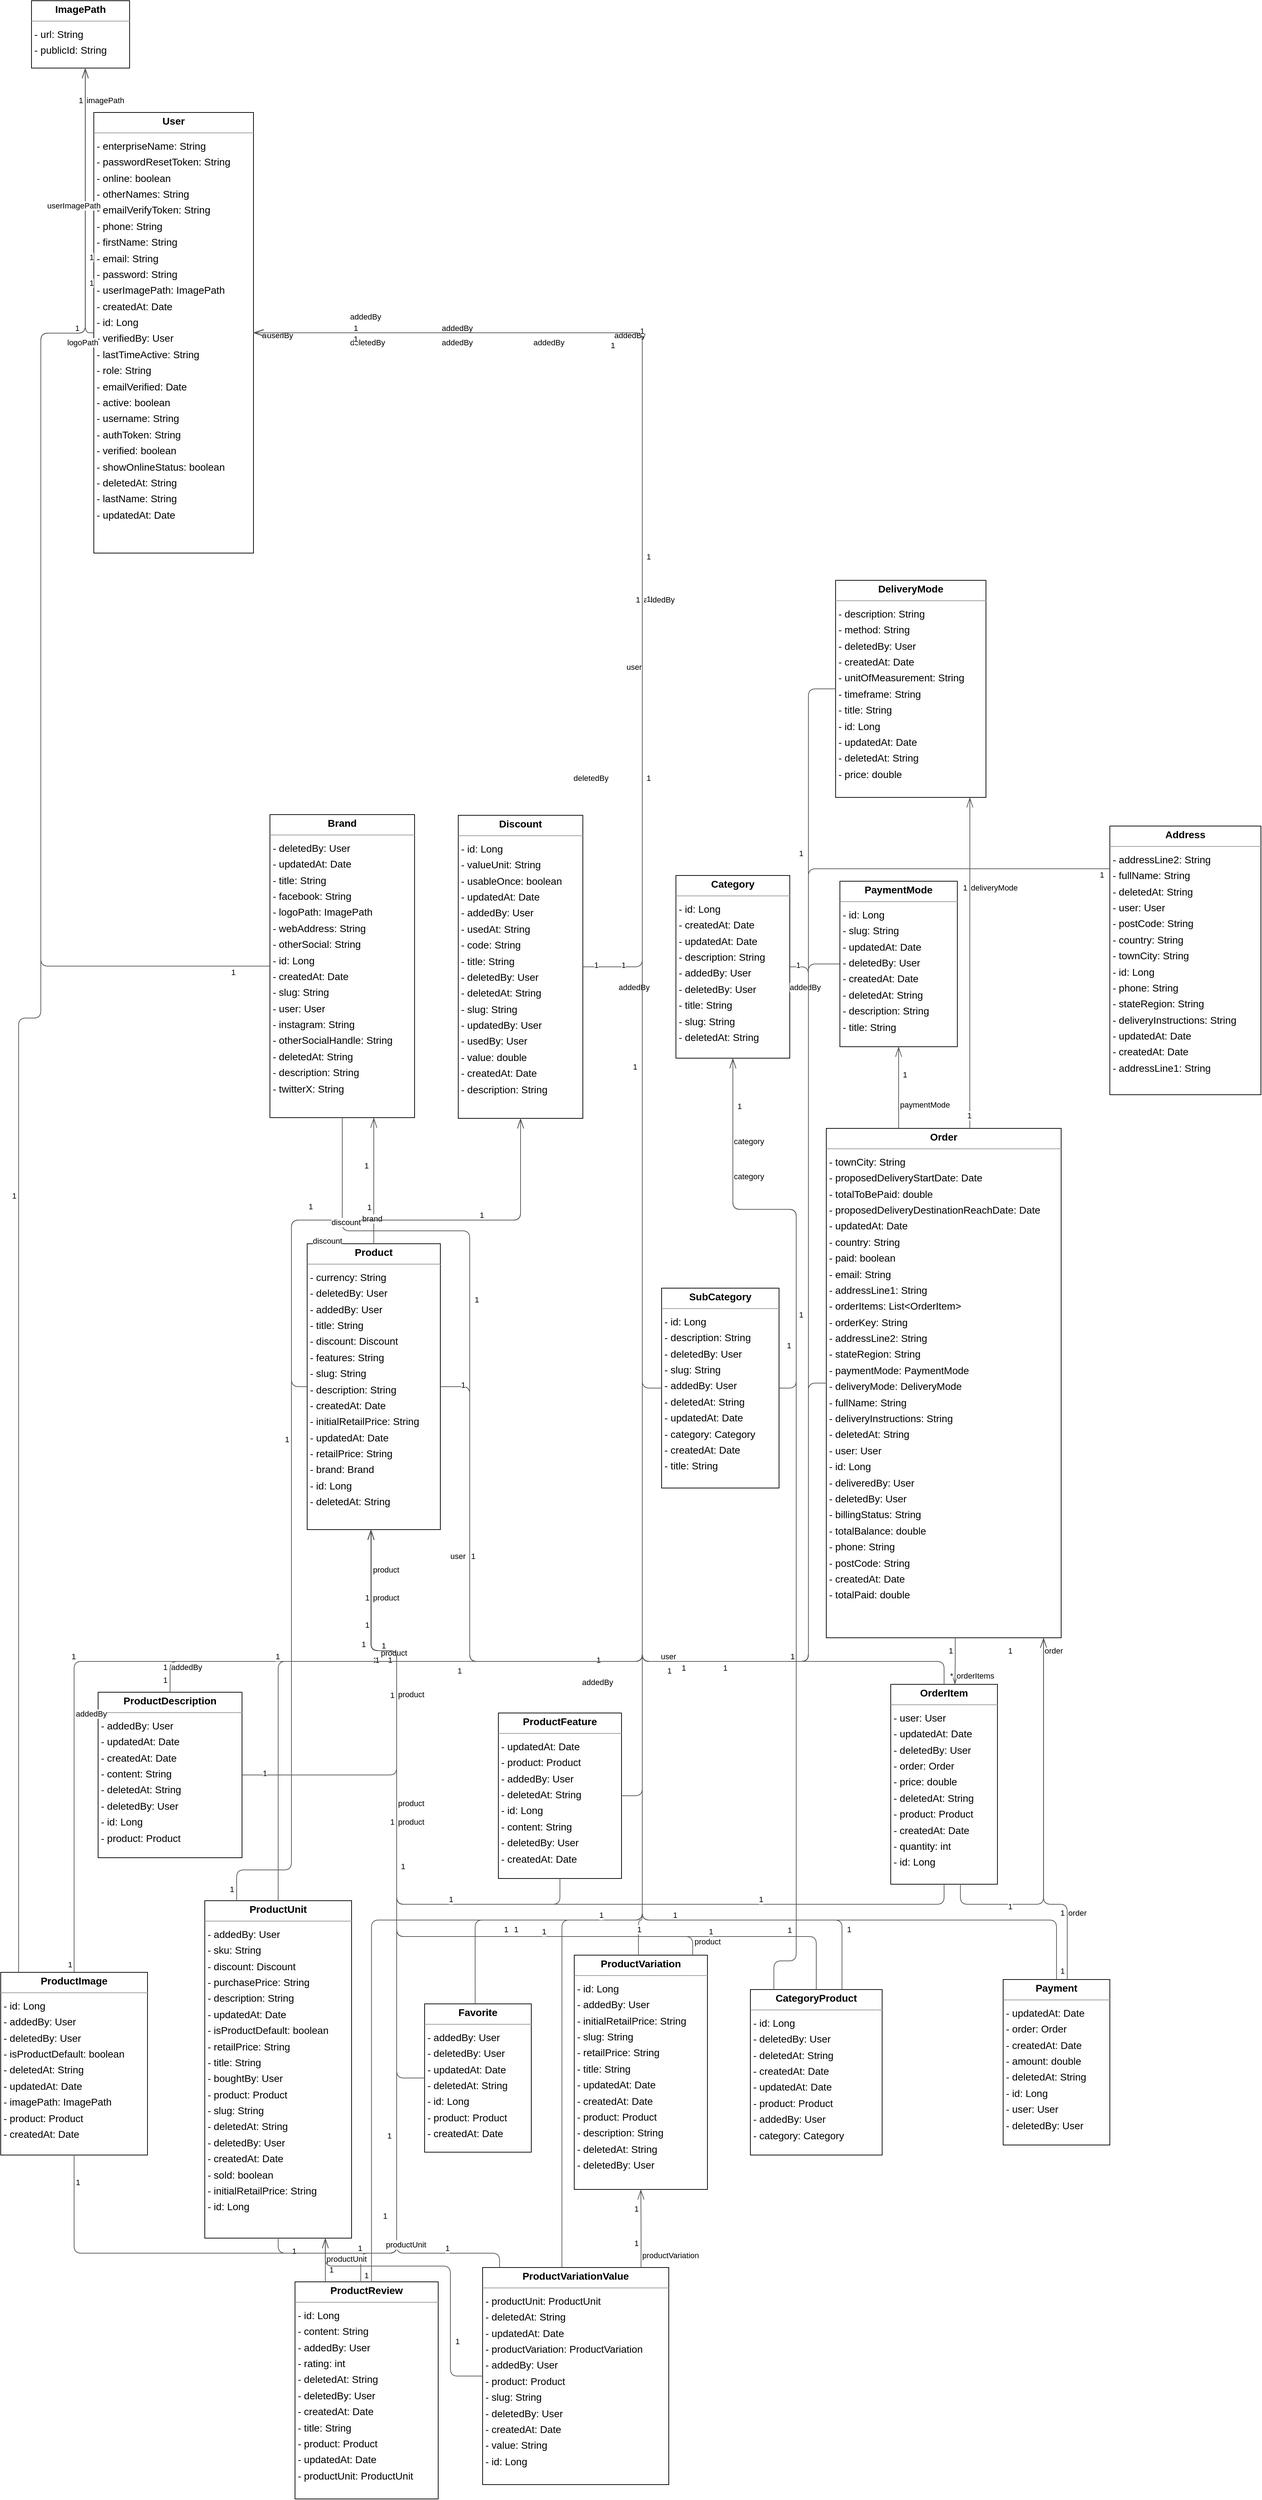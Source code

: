 <mxfile version="26.0.16">
  <diagram id="nCH8AS3Q_P2Eoc4JuVkb" name="Page-1">
    <mxGraphModel dx="1850" dy="930" grid="1" gridSize="10" guides="1" tooltips="1" connect="1" arrows="1" fold="1" page="0" pageScale="1" pageWidth="827" pageHeight="1169" background="none" math="0" shadow="0">
      <root>
        <mxCell id="0" />
        <mxCell id="1" parent="0" />
        <mxCell id="node3" value="&lt;p style=&quot;margin:0px;margin-top:4px;text-align:center;&quot;&gt;&lt;b&gt;Address&lt;/b&gt;&lt;/p&gt;&lt;hr size=&quot;1&quot;/&gt;&lt;p style=&quot;margin:0 0 0 4px;line-height:1.6;&quot;&gt;- addressLine2: String&lt;br/&gt;- fullName: String&lt;br/&gt;- deletedAt: String&lt;br/&gt;- user: User&lt;br/&gt;- postCode: String&lt;br/&gt;- country: String&lt;br/&gt;- townCity: String&lt;br/&gt;- id: Long&lt;br/&gt;- phone: String&lt;br/&gt;- stateRegion: String&lt;br/&gt;- deliveryInstructions: String&lt;br/&gt;- updatedAt: Date&lt;br/&gt;- createdAt: Date&lt;br/&gt;- addressLine1: String&lt;/p&gt;" style="verticalAlign=top;align=left;overflow=fill;fontSize=14;fontFamily=Helvetica;html=1;rounded=0;shadow=0;comic=0;labelBackgroundColor=none;strokeWidth=1;" parent="1" vertex="1">
          <mxGeometry x="1049" y="1139" width="211" height="375" as="geometry" />
        </mxCell>
        <mxCell id="node1" value="&lt;p style=&quot;margin:0px;margin-top:4px;text-align:center;&quot;&gt;&lt;b&gt;Brand&lt;/b&gt;&lt;/p&gt;&lt;hr size=&quot;1&quot;/&gt;&lt;p style=&quot;margin:0 0 0 4px;line-height:1.6;&quot;&gt;- deletedBy: User&lt;br/&gt;- updatedAt: Date&lt;br/&gt;- title: String&lt;br/&gt;- facebook: String&lt;br/&gt;- logoPath: ImagePath&lt;br/&gt;- webAddress: String&lt;br/&gt;- otherSocial: String&lt;br/&gt;- id: Long&lt;br/&gt;- createdAt: Date&lt;br/&gt;- slug: String&lt;br/&gt;- user: User&lt;br/&gt;- instagram: String&lt;br/&gt;- otherSocialHandle: String&lt;br/&gt;- deletedAt: String&lt;br/&gt;- description: String&lt;br/&gt;- twitterX: String&lt;/p&gt;" style="verticalAlign=top;align=left;overflow=fill;fontSize=14;fontFamily=Helvetica;html=1;rounded=0;shadow=0;comic=0;labelBackgroundColor=none;strokeWidth=1;" parent="1" vertex="1">
          <mxGeometry x="-124" y="1123" width="202" height="423" as="geometry" />
        </mxCell>
        <mxCell id="node5" value="&lt;p style=&quot;margin:0px;margin-top:4px;text-align:center;&quot;&gt;&lt;b&gt;Category&lt;/b&gt;&lt;/p&gt;&lt;hr size=&quot;1&quot;/&gt;&lt;p style=&quot;margin:0 0 0 4px;line-height:1.6;&quot;&gt;- id: Long&lt;br/&gt;- createdAt: Date&lt;br/&gt;- updatedAt: Date&lt;br/&gt;- description: String&lt;br/&gt;- addedBy: User&lt;br/&gt;- deletedBy: User&lt;br/&gt;- title: String&lt;br/&gt;- slug: String&lt;br/&gt;- deletedAt: String&lt;/p&gt;" style="verticalAlign=top;align=left;overflow=fill;fontSize=14;fontFamily=Helvetica;html=1;rounded=0;shadow=0;comic=0;labelBackgroundColor=none;strokeWidth=1;" parent="1" vertex="1">
          <mxGeometry x="443" y="1208" width="159" height="255" as="geometry" />
        </mxCell>
        <mxCell id="node17" value="&lt;p style=&quot;margin:0px;margin-top:4px;text-align:center;&quot;&gt;&lt;b&gt;CategoryProduct&lt;/b&gt;&lt;/p&gt;&lt;hr size=&quot;1&quot;/&gt;&lt;p style=&quot;margin:0 0 0 4px;line-height:1.6;&quot;&gt;- id: Long&lt;br/&gt;- deletedBy: User&lt;br/&gt;- deletedAt: String&lt;br/&gt;- createdAt: Date&lt;br/&gt;- updatedAt: Date&lt;br/&gt;- product: Product&lt;br/&gt;- addedBy: User&lt;br/&gt;- category: Category&lt;/p&gt;" style="verticalAlign=top;align=left;overflow=fill;fontSize=14;fontFamily=Helvetica;html=1;rounded=0;shadow=0;comic=0;labelBackgroundColor=none;strokeWidth=1;" parent="1" vertex="1">
          <mxGeometry x="547" y="2763" width="184" height="231" as="geometry" />
        </mxCell>
        <mxCell id="node14" value="&lt;p style=&quot;margin:0px;margin-top:4px;text-align:center;&quot;&gt;&lt;b&gt;DeliveryMode&lt;/b&gt;&lt;/p&gt;&lt;hr size=&quot;1&quot;/&gt;&lt;p style=&quot;margin:0 0 0 4px;line-height:1.6;&quot;&gt;- description: String&lt;br/&gt;- method: String&lt;br/&gt;- deletedBy: User&lt;br/&gt;- createdAt: Date&lt;br/&gt;- unitOfMeasurement: String&lt;br/&gt;- timeframe: String&lt;br/&gt;- title: String&lt;br/&gt;- id: Long&lt;br/&gt;- updatedAt: Date&lt;br/&gt;- deletedAt: String&lt;br/&gt;- price: double&lt;/p&gt;" style="verticalAlign=top;align=left;overflow=fill;fontSize=14;fontFamily=Helvetica;html=1;rounded=0;shadow=0;comic=0;labelBackgroundColor=none;strokeWidth=1;" parent="1" vertex="1">
          <mxGeometry x="666" y="796" width="210" height="303" as="geometry" />
        </mxCell>
        <mxCell id="node2" value="&lt;p style=&quot;margin:0px;margin-top:4px;text-align:center;&quot;&gt;&lt;b&gt;Discount&lt;/b&gt;&lt;/p&gt;&lt;hr size=&quot;1&quot;/&gt;&lt;p style=&quot;margin:0 0 0 4px;line-height:1.6;&quot;&gt;- id: Long&lt;br/&gt;- valueUnit: String&lt;br/&gt;- usableOnce: boolean&lt;br/&gt;- updatedAt: Date&lt;br/&gt;- addedBy: User&lt;br/&gt;- usedAt: String&lt;br/&gt;- code: String&lt;br/&gt;- title: String&lt;br/&gt;- deletedBy: User&lt;br/&gt;- deletedAt: String&lt;br/&gt;- slug: String&lt;br/&gt;- updatedBy: User&lt;br/&gt;- usedBy: User&lt;br/&gt;- value: double&lt;br/&gt;- createdAt: Date&lt;br/&gt;- description: String&lt;/p&gt;" style="verticalAlign=top;align=left;overflow=fill;fontSize=14;fontFamily=Helvetica;html=1;rounded=0;shadow=0;comic=0;labelBackgroundColor=none;strokeWidth=1;" parent="1" vertex="1">
          <mxGeometry x="139" y="1124" width="174" height="423" as="geometry" />
        </mxCell>
        <mxCell id="node8" value="&lt;p style=&quot;margin:0px;margin-top:4px;text-align:center;&quot;&gt;&lt;b&gt;Favorite&lt;/b&gt;&lt;/p&gt;&lt;hr size=&quot;1&quot;/&gt;&lt;p style=&quot;margin:0 0 0 4px;line-height:1.6;&quot;&gt;- addedBy: User&lt;br/&gt;- deletedBy: User&lt;br/&gt;- updatedAt: Date&lt;br/&gt;- deletedAt: String&lt;br/&gt;- id: Long&lt;br/&gt;- product: Product&lt;br/&gt;- createdAt: Date&lt;/p&gt;" style="verticalAlign=top;align=left;overflow=fill;fontSize=14;fontFamily=Helvetica;html=1;rounded=0;shadow=0;comic=0;labelBackgroundColor=none;strokeWidth=1;" parent="1" vertex="1">
          <mxGeometry x="92" y="2783" width="149" height="207" as="geometry" />
        </mxCell>
        <mxCell id="node6" value="&lt;p style=&quot;margin:0px;margin-top:4px;text-align:center;&quot;&gt;&lt;b&gt;ImagePath&lt;/b&gt;&lt;/p&gt;&lt;hr size=&quot;1&quot;/&gt;&lt;p style=&quot;margin:0 0 0 4px;line-height:1.6;&quot;&gt;- url: String&lt;br/&gt;- publicId: String&lt;/p&gt;" style="verticalAlign=top;align=left;overflow=fill;fontSize=14;fontFamily=Helvetica;html=1;rounded=0;shadow=0;comic=0;labelBackgroundColor=none;strokeWidth=1;" parent="1" vertex="1">
          <mxGeometry x="-457" y="-13" width="137" height="94" as="geometry" />
        </mxCell>
        <mxCell id="node15" value="&lt;p style=&quot;margin:0px;margin-top:4px;text-align:center;&quot;&gt;&lt;b&gt;Order&lt;/b&gt;&lt;/p&gt;&lt;hr size=&quot;1&quot;/&gt;&lt;p style=&quot;margin:0 0 0 4px;line-height:1.6;&quot;&gt;- townCity: String&lt;br/&gt;- proposedDeliveryStartDate: Date&lt;br/&gt;- totalToBePaid: double&lt;br/&gt;- proposedDeliveryDestinationReachDate: Date&lt;br/&gt;- updatedAt: Date&lt;br/&gt;- country: String&lt;br/&gt;- paid: boolean&lt;br/&gt;- email: String&lt;br/&gt;- addressLine1: String&lt;br/&gt;- orderItems: List&amp;lt;OrderItem&amp;gt;&lt;br/&gt;- orderKey: String&lt;br/&gt;- addressLine2: String&lt;br/&gt;- stateRegion: String&lt;br/&gt;- paymentMode: PaymentMode&lt;br/&gt;- deliveryMode: DeliveryMode&lt;br/&gt;- fullName: String&lt;br/&gt;- deliveryInstructions: String&lt;br/&gt;- deletedAt: String&lt;br/&gt;- user: User&lt;br/&gt;- id: Long&lt;br/&gt;- deliveredBy: User&lt;br/&gt;- deletedBy: User&lt;br/&gt;- billingStatus: String&lt;br/&gt;- totalBalance: double&lt;br/&gt;- phone: String&lt;br/&gt;- postCode: String&lt;br/&gt;- createdAt: Date&lt;br/&gt;- totalPaid: double&lt;/p&gt;" style="verticalAlign=top;align=left;overflow=fill;fontSize=14;fontFamily=Helvetica;html=1;rounded=0;shadow=0;comic=0;labelBackgroundColor=none;strokeWidth=1;" parent="1" vertex="1">
          <mxGeometry x="653" y="1561" width="328" height="711" as="geometry" />
        </mxCell>
        <mxCell id="node11" value="&lt;p style=&quot;margin:0px;margin-top:4px;text-align:center;&quot;&gt;&lt;b&gt;OrderItem&lt;/b&gt;&lt;/p&gt;&lt;hr size=&quot;1&quot;/&gt;&lt;p style=&quot;margin:0 0 0 4px;line-height:1.6;&quot;&gt;- user: User&lt;br/&gt;- updatedAt: Date&lt;br/&gt;- deletedBy: User&lt;br/&gt;- order: Order&lt;br/&gt;- price: double&lt;br/&gt;- deletedAt: String&lt;br/&gt;- product: Product&lt;br/&gt;- createdAt: Date&lt;br/&gt;- quantity: int&lt;br/&gt;- id: Long&lt;/p&gt;" style="verticalAlign=top;align=left;overflow=fill;fontSize=14;fontFamily=Helvetica;html=1;rounded=0;shadow=0;comic=0;labelBackgroundColor=none;strokeWidth=1;" parent="1" vertex="1">
          <mxGeometry x="743" y="2337" width="149" height="279" as="geometry" />
        </mxCell>
        <mxCell id="node12" value="&lt;p style=&quot;margin:0px;margin-top:4px;text-align:center;&quot;&gt;&lt;b&gt;Payment&lt;/b&gt;&lt;/p&gt;&lt;hr size=&quot;1&quot;/&gt;&lt;p style=&quot;margin:0 0 0 4px;line-height:1.6;&quot;&gt;- updatedAt: Date&lt;br/&gt;- order: Order&lt;br/&gt;- createdAt: Date&lt;br/&gt;- amount: double&lt;br/&gt;- deletedAt: String&lt;br/&gt;- id: Long&lt;br/&gt;- user: User&lt;br/&gt;- deletedBy: User&lt;/p&gt;" style="verticalAlign=top;align=left;overflow=fill;fontSize=14;fontFamily=Helvetica;html=1;rounded=0;shadow=0;comic=0;labelBackgroundColor=none;strokeWidth=1;" parent="1" vertex="1">
          <mxGeometry x="900" y="2749" width="149" height="231" as="geometry" />
        </mxCell>
        <mxCell id="node16" value="&lt;p style=&quot;margin:0px;margin-top:4px;text-align:center;&quot;&gt;&lt;b&gt;PaymentMode&lt;/b&gt;&lt;/p&gt;&lt;hr size=&quot;1&quot;/&gt;&lt;p style=&quot;margin:0 0 0 4px;line-height:1.6;&quot;&gt;- id: Long&lt;br/&gt;- slug: String&lt;br/&gt;- updatedAt: Date&lt;br/&gt;- deletedBy: User&lt;br/&gt;- createdAt: Date&lt;br/&gt;- deletedAt: String&lt;br/&gt;- description: String&lt;br/&gt;- title: String&lt;/p&gt;" style="verticalAlign=top;align=left;overflow=fill;fontSize=14;fontFamily=Helvetica;html=1;rounded=0;shadow=0;comic=0;labelBackgroundColor=none;strokeWidth=1;" parent="1" vertex="1">
          <mxGeometry x="672" y="1216" width="164" height="231" as="geometry" />
        </mxCell>
        <mxCell id="node19" value="&lt;p style=&quot;margin:0px;margin-top:4px;text-align:center;&quot;&gt;&lt;b&gt;Product&lt;/b&gt;&lt;/p&gt;&lt;hr size=&quot;1&quot;/&gt;&lt;p style=&quot;margin:0 0 0 4px;line-height:1.6;&quot;&gt;- currency: String&lt;br/&gt;- deletedBy: User&lt;br/&gt;- addedBy: User&lt;br/&gt;- title: String&lt;br/&gt;- discount: Discount&lt;br/&gt;- features: String&lt;br/&gt;- slug: String&lt;br/&gt;- description: String&lt;br/&gt;- createdAt: Date&lt;br/&gt;- initialRetailPrice: String&lt;br/&gt;- updatedAt: Date&lt;br/&gt;- retailPrice: String&lt;br/&gt;- brand: Brand&lt;br/&gt;- id: Long&lt;br/&gt;- deletedAt: String&lt;/p&gt;" style="verticalAlign=top;align=left;overflow=fill;fontSize=14;fontFamily=Helvetica;html=1;rounded=0;shadow=0;comic=0;labelBackgroundColor=none;strokeWidth=1;" parent="1" vertex="1">
          <mxGeometry x="-72" y="1722" width="186" height="399" as="geometry" />
        </mxCell>
        <mxCell id="node10" value="&lt;p style=&quot;margin:0px;margin-top:4px;text-align:center;&quot;&gt;&lt;b&gt;ProductDescription&lt;/b&gt;&lt;/p&gt;&lt;hr size=&quot;1&quot;/&gt;&lt;p style=&quot;margin:0 0 0 4px;line-height:1.6;&quot;&gt;- addedBy: User&lt;br/&gt;- updatedAt: Date&lt;br/&gt;- createdAt: Date&lt;br/&gt;- content: String&lt;br/&gt;- deletedAt: String&lt;br/&gt;- deletedBy: User&lt;br/&gt;- id: Long&lt;br/&gt;- product: Product&lt;/p&gt;" style="verticalAlign=top;align=left;overflow=fill;fontSize=14;fontFamily=Helvetica;html=1;rounded=0;shadow=0;comic=0;labelBackgroundColor=none;strokeWidth=1;" parent="1" vertex="1">
          <mxGeometry x="-364" y="2348" width="201" height="231" as="geometry" />
        </mxCell>
        <mxCell id="node0" value="&lt;p style=&quot;margin:0px;margin-top:4px;text-align:center;&quot;&gt;&lt;b&gt;ProductFeature&lt;/b&gt;&lt;/p&gt;&lt;hr size=&quot;1&quot;/&gt;&lt;p style=&quot;margin:0 0 0 4px;line-height:1.6;&quot;&gt;- updatedAt: Date&lt;br/&gt;- product: Product&lt;br/&gt;- addedBy: User&lt;br/&gt;- deletedAt: String&lt;br/&gt;- id: Long&lt;br/&gt;- content: String&lt;br/&gt;- deletedBy: User&lt;br/&gt;- createdAt: Date&lt;/p&gt;" style="verticalAlign=top;align=left;overflow=fill;fontSize=14;fontFamily=Helvetica;html=1;rounded=0;shadow=0;comic=0;labelBackgroundColor=none;strokeWidth=1;" parent="1" vertex="1">
          <mxGeometry x="195" y="2377" width="172" height="231" as="geometry" />
        </mxCell>
        <mxCell id="node7" value="&lt;p style=&quot;margin:0px;margin-top:4px;text-align:center;&quot;&gt;&lt;b&gt;ProductImage&lt;/b&gt;&lt;/p&gt;&lt;hr size=&quot;1&quot;/&gt;&lt;p style=&quot;margin:0 0 0 4px;line-height:1.6;&quot;&gt;- id: Long&lt;br/&gt;- addedBy: User&lt;br/&gt;- deletedBy: User&lt;br/&gt;- isProductDefault: boolean&lt;br/&gt;- deletedAt: String&lt;br/&gt;- updatedAt: Date&lt;br/&gt;- imagePath: ImagePath&lt;br/&gt;- product: Product&lt;br/&gt;- createdAt: Date&lt;/p&gt;" style="verticalAlign=top;align=left;overflow=fill;fontSize=14;fontFamily=Helvetica;html=1;rounded=0;shadow=0;comic=0;labelBackgroundColor=none;strokeWidth=1;" parent="1" vertex="1">
          <mxGeometry x="-500" y="2739" width="205" height="255" as="geometry" />
        </mxCell>
        <mxCell id="node13" value="&lt;p style=&quot;margin:0px;margin-top:4px;text-align:center;&quot;&gt;&lt;b&gt;ProductReview&lt;/b&gt;&lt;/p&gt;&lt;hr size=&quot;1&quot;/&gt;&lt;p style=&quot;margin:0 0 0 4px;line-height:1.6;&quot;&gt;- id: Long&lt;br/&gt;- content: String&lt;br/&gt;- addedBy: User&lt;br/&gt;- rating: int&lt;br/&gt;- deletedAt: String&lt;br/&gt;- deletedBy: User&lt;br/&gt;- createdAt: Date&lt;br/&gt;- title: String&lt;br/&gt;- product: Product&lt;br/&gt;- updatedAt: Date&lt;br/&gt;- productUnit: ProductUnit&lt;/p&gt;" style="verticalAlign=top;align=left;overflow=fill;fontSize=14;fontFamily=Helvetica;html=1;rounded=0;shadow=0;comic=0;labelBackgroundColor=none;strokeWidth=1;" parent="1" vertex="1">
          <mxGeometry x="-89" y="3171" width="200" height="303" as="geometry" />
        </mxCell>
        <mxCell id="node21" value="&lt;p style=&quot;margin:0px;margin-top:4px;text-align:center;&quot;&gt;&lt;b&gt;ProductUnit&lt;/b&gt;&lt;/p&gt;&lt;hr size=&quot;1&quot;/&gt;&lt;p style=&quot;margin:0 0 0 4px;line-height:1.6;&quot;&gt;- addedBy: User&lt;br/&gt;- sku: String&lt;br/&gt;- discount: Discount&lt;br/&gt;- purchasePrice: String&lt;br/&gt;- description: String&lt;br/&gt;- updatedAt: Date&lt;br/&gt;- isProductDefault: boolean&lt;br/&gt;- retailPrice: String&lt;br/&gt;- title: String&lt;br/&gt;- boughtBy: User&lt;br/&gt;- product: Product&lt;br/&gt;- slug: String&lt;br/&gt;- deletedAt: String&lt;br/&gt;- deletedBy: User&lt;br/&gt;- createdAt: Date&lt;br/&gt;- sold: boolean&lt;br/&gt;- initialRetailPrice: String&lt;br/&gt;- id: Long&lt;/p&gt;" style="verticalAlign=top;align=left;overflow=fill;fontSize=14;fontFamily=Helvetica;html=1;rounded=0;shadow=0;comic=0;labelBackgroundColor=none;strokeWidth=1;" parent="1" vertex="1">
          <mxGeometry x="-215" y="2639" width="205" height="471" as="geometry" />
        </mxCell>
        <mxCell id="node20" value="&lt;p style=&quot;margin:0px;margin-top:4px;text-align:center;&quot;&gt;&lt;b&gt;ProductVariation&lt;/b&gt;&lt;/p&gt;&lt;hr size=&quot;1&quot;/&gt;&lt;p style=&quot;margin:0 0 0 4px;line-height:1.6;&quot;&gt;- id: Long&lt;br/&gt;- addedBy: User&lt;br/&gt;- initialRetailPrice: String&lt;br/&gt;- slug: String&lt;br/&gt;- retailPrice: String&lt;br/&gt;- title: String&lt;br/&gt;- updatedAt: Date&lt;br/&gt;- createdAt: Date&lt;br/&gt;- product: Product&lt;br/&gt;- description: String&lt;br/&gt;- deletedAt: String&lt;br/&gt;- deletedBy: User&lt;/p&gt;" style="verticalAlign=top;align=left;overflow=fill;fontSize=14;fontFamily=Helvetica;html=1;rounded=0;shadow=0;comic=0;labelBackgroundColor=none;strokeWidth=1;" parent="1" vertex="1">
          <mxGeometry x="301" y="2715" width="186" height="327" as="geometry" />
        </mxCell>
        <mxCell id="node18" value="&lt;p style=&quot;margin:0px;margin-top:4px;text-align:center;&quot;&gt;&lt;b&gt;ProductVariationValue&lt;/b&gt;&lt;/p&gt;&lt;hr size=&quot;1&quot;/&gt;&lt;p style=&quot;margin:0 0 0 4px;line-height:1.6;&quot;&gt;- productUnit: ProductUnit&lt;br/&gt;- deletedAt: String&lt;br/&gt;- updatedAt: Date&lt;br/&gt;- productVariation: ProductVariation&lt;br/&gt;- addedBy: User&lt;br/&gt;- product: Product&lt;br/&gt;- slug: String&lt;br/&gt;- deletedBy: User&lt;br/&gt;- createdAt: Date&lt;br/&gt;- value: String&lt;br/&gt;- id: Long&lt;/p&gt;" style="verticalAlign=top;align=left;overflow=fill;fontSize=14;fontFamily=Helvetica;html=1;rounded=0;shadow=0;comic=0;labelBackgroundColor=none;strokeWidth=1;" parent="1" vertex="1">
          <mxGeometry x="173" y="3151" width="260" height="303" as="geometry" />
        </mxCell>
        <mxCell id="node4" value="&lt;p style=&quot;margin:0px;margin-top:4px;text-align:center;&quot;&gt;&lt;b&gt;SubCategory&lt;/b&gt;&lt;/p&gt;&lt;hr size=&quot;1&quot;/&gt;&lt;p style=&quot;margin:0 0 0 4px;line-height:1.6;&quot;&gt;- id: Long&lt;br/&gt;- description: String&lt;br/&gt;- deletedBy: User&lt;br/&gt;- slug: String&lt;br/&gt;- addedBy: User&lt;br/&gt;- deletedAt: String&lt;br/&gt;- updatedAt: Date&lt;br/&gt;- category: Category&lt;br/&gt;- createdAt: Date&lt;br/&gt;- title: String&lt;/p&gt;" style="verticalAlign=top;align=left;overflow=fill;fontSize=14;fontFamily=Helvetica;html=1;rounded=0;shadow=0;comic=0;labelBackgroundColor=none;strokeWidth=1;" parent="1" vertex="1">
          <mxGeometry x="423" y="1784" width="164" height="279" as="geometry" />
        </mxCell>
        <mxCell id="node9" value="&lt;p style=&quot;margin:0px;margin-top:4px;text-align:center;&quot;&gt;&lt;b&gt;User&lt;/b&gt;&lt;/p&gt;&lt;hr size=&quot;1&quot;/&gt;&lt;p style=&quot;margin:0 0 0 4px;line-height:1.6;&quot;&gt;- enterpriseName: String&lt;br/&gt;- passwordResetToken: String&lt;br/&gt;- online: boolean&lt;br/&gt;- otherNames: String&lt;br/&gt;- emailVerifyToken: String&lt;br/&gt;- phone: String&lt;br/&gt;- firstName: String&lt;br/&gt;- email: String&lt;br/&gt;- password: String&lt;br/&gt;- userImagePath: ImagePath&lt;br/&gt;- createdAt: Date&lt;br/&gt;- id: Long&lt;br/&gt;- verifiedBy: User&lt;br/&gt;- lastTimeActive: String&lt;br/&gt;- role: String&lt;br/&gt;- emailVerified: Date&lt;br/&gt;- active: boolean&lt;br/&gt;- username: String&lt;br/&gt;- authToken: String&lt;br/&gt;- verified: boolean&lt;br/&gt;- showOnlineStatus: boolean&lt;br/&gt;- deletedAt: String&lt;br/&gt;- lastName: String&lt;br/&gt;- updatedAt: Date&lt;/p&gt;" style="verticalAlign=top;align=left;overflow=fill;fontSize=14;fontFamily=Helvetica;html=1;rounded=0;shadow=0;comic=0;labelBackgroundColor=none;strokeWidth=1;" parent="1" vertex="1">
          <mxGeometry x="-370" y="143" width="223" height="615" as="geometry" />
        </mxCell>
        <mxCell id="edge5" value="" style="html=1;rounded=1;edgeStyle=orthogonalEdgeStyle;dashed=0;startArrow=diamondThinstartSize=12;endArrow=openThin;endSize=12;strokeColor=#595959;exitX=0.000;exitY=0.159;exitDx=0;exitDy=0;entryX=1.000;entryY=0.500;entryDx=0;entryDy=0;" parent="1" source="node3" target="node9" edge="1">
          <mxGeometry width="50" height="50" relative="1" as="geometry">
            <Array as="points">
              <mxPoint x="628" y="1198" />
              <mxPoint x="628" y="2305" />
              <mxPoint x="396" y="2305" />
              <mxPoint x="396" y="451" />
            </Array>
          </mxGeometry>
        </mxCell>
        <mxCell id="label30" value="1" style="edgeLabel;resizable=0;html=1;align=left;verticalAlign=top;strokeColor=default;" parent="edge5" vertex="1" connectable="0">
          <mxGeometry x="400" y="1059" as="geometry" />
        </mxCell>
        <mxCell id="label34" value="1" style="edgeLabel;resizable=0;html=1;align=left;verticalAlign=top;strokeColor=default;" parent="edge5" vertex="1" connectable="0">
          <mxGeometry x="1033" y="1194" as="geometry" />
        </mxCell>
        <mxCell id="label35" value="user" style="edgeLabel;resizable=0;html=1;align=left;verticalAlign=top;strokeColor=default;" parent="edge5" vertex="1" connectable="0">
          <mxGeometry x="420" y="2285" as="geometry" />
        </mxCell>
        <mxCell id="edge41" value="" style="html=1;rounded=1;edgeStyle=orthogonalEdgeStyle;dashed=0;startArrow=diamondThinstartSize=12;endArrow=openThin;endSize=12;strokeColor=#595959;exitX=0.000;exitY=0.500;exitDx=0;exitDy=0;entryX=0.548;entryY=1.000;entryDx=0;entryDy=0;" parent="1" source="node1" target="node6" edge="1">
          <mxGeometry width="50" height="50" relative="1" as="geometry">
            <Array as="points">
              <mxPoint x="-444" y="1334" />
              <mxPoint x="-444" y="451" />
              <mxPoint x="-382" y="451" />
            </Array>
          </mxGeometry>
        </mxCell>
        <mxCell id="label246" value="1" style="edgeLabel;resizable=0;html=1;align=left;verticalAlign=top;strokeColor=default;" parent="edge41" vertex="1" connectable="0">
          <mxGeometry x="-398" y="431" as="geometry" />
        </mxCell>
        <mxCell id="label250" value="1" style="edgeLabel;resizable=0;html=1;align=left;verticalAlign=top;strokeColor=default;" parent="edge41" vertex="1" connectable="0">
          <mxGeometry x="-180" y="1330" as="geometry" />
        </mxCell>
        <mxCell id="label251" value="logoPath" style="edgeLabel;resizable=0;html=1;align=left;verticalAlign=top;strokeColor=default;" parent="edge41" vertex="1" connectable="0">
          <mxGeometry x="-409" y="451" as="geometry" />
        </mxCell>
        <mxCell id="edge15" value="" style="html=1;rounded=1;edgeStyle=orthogonalEdgeStyle;dashed=0;startArrow=diamondThinstartSize=12;endArrow=openThin;endSize=12;strokeColor=#595959;exitX=0.500;exitY=1.000;exitDx=0;exitDy=0;entryX=1.000;entryY=0.500;entryDx=0;entryDy=0;" parent="1" source="node1" target="node9" edge="1">
          <mxGeometry width="50" height="50" relative="1" as="geometry">
            <Array as="points">
              <mxPoint x="-23" y="1704" />
              <mxPoint x="155" y="1704" />
              <mxPoint x="155" y="2305" />
              <mxPoint x="396" y="2305" />
              <mxPoint x="396" y="451" />
            </Array>
          </mxGeometry>
        </mxCell>
        <mxCell id="label90" value="1" style="edgeLabel;resizable=0;html=1;align=left;verticalAlign=top;strokeColor=default;" parent="edge15" vertex="1" connectable="0">
          <mxGeometry x="155" y="2145" as="geometry" />
        </mxCell>
        <mxCell id="label94" value="1" style="edgeLabel;resizable=0;html=1;align=left;verticalAlign=top;strokeColor=default;" parent="edge15" vertex="1" connectable="0">
          <mxGeometry x="160" y="1787" as="geometry" />
        </mxCell>
        <mxCell id="label95" value="user" style="edgeLabel;resizable=0;html=1;align=left;verticalAlign=top;strokeColor=default;" parent="edge15" vertex="1" connectable="0">
          <mxGeometry x="126" y="2145" as="geometry" />
        </mxCell>
        <mxCell id="edge27" value="" style="html=1;rounded=1;edgeStyle=orthogonalEdgeStyle;dashed=0;startArrow=diamondThinstartSize=12;endArrow=openThin;endSize=12;strokeColor=#595959;exitX=1.000;exitY=0.500;exitDx=0;exitDy=0;entryX=1.000;entryY=0.500;entryDx=0;entryDy=0;" parent="1" source="node5" target="node9" edge="1">
          <mxGeometry width="50" height="50" relative="1" as="geometry">
            <Array as="points">
              <mxPoint x="628" y="1335" />
              <mxPoint x="628" y="2305" />
              <mxPoint x="396" y="2305" />
              <mxPoint x="396" y="451" />
            </Array>
          </mxGeometry>
        </mxCell>
        <mxCell id="label162" value="1" style="edgeLabel;resizable=0;html=1;align=left;verticalAlign=top;strokeColor=default;" parent="edge27" vertex="1" connectable="0">
          <mxGeometry x="429" y="2305" as="geometry" />
        </mxCell>
        <mxCell id="label166" value="1" style="edgeLabel;resizable=0;html=1;align=left;verticalAlign=top;strokeColor=default;" parent="edge27" vertex="1" connectable="0">
          <mxGeometry x="609" y="1320" as="geometry" />
        </mxCell>
        <mxCell id="label167" value="addedBy" style="edgeLabel;resizable=0;html=1;align=left;verticalAlign=top;strokeColor=default;" parent="edge27" vertex="1" connectable="0">
          <mxGeometry x="600" y="1351" as="geometry" />
        </mxCell>
        <mxCell id="edge7" value="" style="html=1;rounded=1;edgeStyle=orthogonalEdgeStyle;dashed=0;startArrow=diamondThinstartSize=12;endArrow=openThin;endSize=12;strokeColor=#595959;exitX=0.178;exitY=0.000;exitDx=0;exitDy=0;entryX=0.500;entryY=1.000;entryDx=0;entryDy=0;" parent="1" source="node17" target="node5" edge="1">
          <mxGeometry width="50" height="50" relative="1" as="geometry">
            <Array as="points">
              <mxPoint x="580" y="2723" />
              <mxPoint x="611" y="2723" />
              <mxPoint x="611" y="1674" />
              <mxPoint x="522" y="1674" />
            </Array>
          </mxGeometry>
        </mxCell>
        <mxCell id="label42" value="1" style="edgeLabel;resizable=0;html=1;align=left;verticalAlign=top;strokeColor=default;" parent="edge7" vertex="1" connectable="0">
          <mxGeometry x="527" y="1615" as="geometry" />
        </mxCell>
        <mxCell id="label46" value="1" style="edgeLabel;resizable=0;html=1;align=left;verticalAlign=top;strokeColor=default;" parent="edge7" vertex="1" connectable="0">
          <mxGeometry x="597" y="2667" as="geometry" />
        </mxCell>
        <mxCell id="label47" value="category" style="edgeLabel;resizable=0;html=1;align=left;verticalAlign=top;strokeColor=default;" parent="edge7" vertex="1" connectable="0">
          <mxGeometry x="522" y="1615" as="geometry" />
        </mxCell>
        <mxCell id="edge18" value="" style="html=1;rounded=1;edgeStyle=orthogonalEdgeStyle;dashed=0;startArrow=diamondThinstartSize=12;endArrow=openThin;endSize=12;strokeColor=#595959;exitX=0.500;exitY=0.000;exitDx=0;exitDy=0;entryX=0.479;entryY=1.000;entryDx=0;entryDy=0;" parent="1" source="node17" target="node19" edge="1">
          <mxGeometry width="50" height="50" relative="1" as="geometry">
            <Array as="points">
              <mxPoint x="639" y="2689" />
              <mxPoint x="53" y="2689" />
              <mxPoint x="53" y="2290" />
              <mxPoint x="18" y="2290" />
            </Array>
          </mxGeometry>
        </mxCell>
        <mxCell id="label108" value="1" style="edgeLabel;resizable=0;html=1;align=left;verticalAlign=top;strokeColor=default;" parent="edge18" vertex="1" connectable="0">
          <mxGeometry x="30" y="2270" as="geometry" />
        </mxCell>
        <mxCell id="label112" value="1" style="edgeLabel;resizable=0;html=1;align=left;verticalAlign=top;strokeColor=default;" parent="edge18" vertex="1" connectable="0">
          <mxGeometry x="487" y="2669" as="geometry" />
        </mxCell>
        <mxCell id="label113" value="product" style="edgeLabel;resizable=0;html=1;align=left;verticalAlign=top;strokeColor=default;" parent="edge18" vertex="1" connectable="0">
          <mxGeometry x="18" y="2203" as="geometry" />
        </mxCell>
        <mxCell id="edge31" value="" style="html=1;rounded=1;edgeStyle=orthogonalEdgeStyle;dashed=0;startArrow=diamondThinstartSize=12;endArrow=openThin;endSize=12;strokeColor=#595959;exitX=0.695;exitY=0.000;exitDx=0;exitDy=0;entryX=1.000;entryY=0.500;entryDx=0;entryDy=0;" parent="1" source="node17" target="node9" edge="1">
          <mxGeometry width="50" height="50" relative="1" as="geometry">
            <Array as="points">
              <mxPoint x="675" y="2666" />
              <mxPoint x="396" y="2666" />
              <mxPoint x="396" y="451" />
            </Array>
          </mxGeometry>
        </mxCell>
        <mxCell id="label186" value="1" style="edgeLabel;resizable=0;html=1;align=left;verticalAlign=top;strokeColor=default;" parent="edge31" vertex="1" connectable="0">
          <mxGeometry x="385" y="810" as="geometry" />
        </mxCell>
        <mxCell id="label190" value="1" style="edgeLabel;resizable=0;html=1;align=left;verticalAlign=top;strokeColor=default;" parent="edge31" vertex="1" connectable="0">
          <mxGeometry x="437" y="2646" as="geometry" />
        </mxCell>
        <mxCell id="label191" value="addedBy" style="edgeLabel;resizable=0;html=1;align=left;verticalAlign=top;strokeColor=default;" parent="edge31" vertex="1" connectable="0">
          <mxGeometry x="396" y="810" as="geometry" />
        </mxCell>
        <mxCell id="edge38" value="" style="html=1;rounded=1;edgeStyle=orthogonalEdgeStyle;dashed=0;startArrow=diamondThinstartSize=12;endArrow=openThin;endSize=12;strokeColor=#595959;exitX=0.000;exitY=0.500;exitDx=0;exitDy=0;entryX=1.000;entryY=0.500;entryDx=0;entryDy=0;" parent="1" source="node14" target="node9" edge="1">
          <mxGeometry width="50" height="50" relative="1" as="geometry">
            <Array as="points">
              <mxPoint x="628" y="948" />
              <mxPoint x="628" y="2305" />
              <mxPoint x="396" y="2305" />
              <mxPoint x="396" y="451" />
            </Array>
          </mxGeometry>
        </mxCell>
        <mxCell id="label228" value="1" style="edgeLabel;resizable=0;html=1;align=left;verticalAlign=top;strokeColor=default;" parent="edge38" vertex="1" connectable="0">
          <mxGeometry x="400" y="750" as="geometry" />
        </mxCell>
        <mxCell id="label232" value="1" style="edgeLabel;resizable=0;html=1;align=left;verticalAlign=top;strokeColor=default;" parent="edge38" vertex="1" connectable="0">
          <mxGeometry x="613" y="1164" as="geometry" />
        </mxCell>
        <mxCell id="label233" value="deletedBy" style="edgeLabel;resizable=0;html=1;align=left;verticalAlign=top;strokeColor=default;" parent="edge38" vertex="1" connectable="0">
          <mxGeometry x="298" y="1059" as="geometry" />
        </mxCell>
        <mxCell id="edge26" value="" style="html=1;rounded=1;edgeStyle=orthogonalEdgeStyle;dashed=0;startArrow=diamondThinstartSize=12;endArrow=openThin;endSize=12;strokeColor=#595959;exitX=1.000;exitY=0.500;exitDx=0;exitDy=0;entryX=1.000;entryY=0.500;entryDx=0;entryDy=0;" parent="1" source="node2" target="node9" edge="1">
          <mxGeometry width="50" height="50" relative="1" as="geometry">
            <Array as="points">
              <mxPoint x="396" y="1335" />
              <mxPoint x="396" y="451" />
            </Array>
          </mxGeometry>
        </mxCell>
        <mxCell id="label156" value="1" style="edgeLabel;resizable=0;html=1;align=left;verticalAlign=top;strokeColor=default;" parent="edge26" vertex="1" connectable="0">
          <mxGeometry x="365" y="1320" as="geometry" />
        </mxCell>
        <mxCell id="label160" value="1" style="edgeLabel;resizable=0;html=1;align=left;verticalAlign=top;strokeColor=default;" parent="edge26" vertex="1" connectable="0">
          <mxGeometry x="327" y="1320" as="geometry" />
        </mxCell>
        <mxCell id="label161" value="addedBy" style="edgeLabel;resizable=0;html=1;align=left;verticalAlign=top;strokeColor=default;" parent="edge26" vertex="1" connectable="0">
          <mxGeometry x="361" y="1351" as="geometry" />
        </mxCell>
        <mxCell id="edge12" value="" style="html=1;rounded=1;edgeStyle=orthogonalEdgeStyle;dashed=0;startArrow=diamondThinstartSize=12;endArrow=openThin;endSize=12;strokeColor=#595959;exitX=0.000;exitY=0.500;exitDx=0;exitDy=0;entryX=0.479;entryY=1.000;entryDx=0;entryDy=0;" parent="1" source="node8" target="node19" edge="1">
          <mxGeometry width="50" height="50" relative="1" as="geometry">
            <Array as="points">
              <mxPoint x="53" y="2886" />
              <mxPoint x="53" y="2290" />
              <mxPoint x="18" y="2290" />
            </Array>
          </mxGeometry>
        </mxCell>
        <mxCell id="label72" value="1" style="edgeLabel;resizable=0;html=1;align=left;verticalAlign=top;strokeColor=default;" parent="edge12" vertex="1" connectable="0">
          <mxGeometry x="7" y="2203" as="geometry" />
        </mxCell>
        <mxCell id="label76" value="1" style="edgeLabel;resizable=0;html=1;align=left;verticalAlign=top;strokeColor=default;" parent="edge12" vertex="1" connectable="0">
          <mxGeometry x="57" y="2578" as="geometry" />
        </mxCell>
        <mxCell id="label77" value="product" style="edgeLabel;resizable=0;html=1;align=left;verticalAlign=top;strokeColor=default;" parent="edge12" vertex="1" connectable="0">
          <mxGeometry x="18" y="2203" as="geometry" />
        </mxCell>
        <mxCell id="edge33" value="" style="html=1;rounded=1;edgeStyle=orthogonalEdgeStyle;dashed=0;startArrow=diamondThinstartSize=12;endArrow=openThin;endSize=12;strokeColor=#595959;exitX=0.474;exitY=0.000;exitDx=0;exitDy=0;entryX=1.000;entryY=0.500;entryDx=0;entryDy=0;" parent="1" source="node8" target="node9" edge="1">
          <mxGeometry width="50" height="50" relative="1" as="geometry">
            <Array as="points">
              <mxPoint x="163" y="2666" />
              <mxPoint x="396" y="2666" />
              <mxPoint x="396" y="451" />
            </Array>
          </mxGeometry>
        </mxCell>
        <mxCell id="label198" value="1" style="edgeLabel;resizable=0;html=1;align=left;verticalAlign=top;strokeColor=default;" parent="edge33" vertex="1" connectable="0">
          <mxGeometry x="-9" y="446" as="geometry" />
        </mxCell>
        <mxCell id="label202" value="1" style="edgeLabel;resizable=0;html=1;align=left;verticalAlign=top;strokeColor=default;" parent="edge33" vertex="1" connectable="0">
          <mxGeometry x="215" y="2666" as="geometry" />
        </mxCell>
        <mxCell id="label203" value="addedBy" style="edgeLabel;resizable=0;html=1;align=left;verticalAlign=top;strokeColor=default;" parent="edge33" vertex="1" connectable="0">
          <mxGeometry x="-137" y="441" as="geometry" />
        </mxCell>
        <mxCell id="edge42" value="" style="html=1;rounded=1;edgeStyle=orthogonalEdgeStyle;dashed=0;startArrow=diamondThinstartSize=12;endArrow=openThin;endSize=12;strokeColor=#595959;exitX=0.611;exitY=0.000;exitDx=0;exitDy=0;entryX=0.893;entryY=1.000;entryDx=0;entryDy=0;" parent="1" source="node15" target="node14" edge="1">
          <mxGeometry width="50" height="50" relative="1" as="geometry">
            <Array as="points" />
          </mxGeometry>
        </mxCell>
        <mxCell id="label252" value="1" style="edgeLabel;resizable=0;html=1;align=left;verticalAlign=top;strokeColor=default;" parent="edge42" vertex="1" connectable="0">
          <mxGeometry x="842" y="1212" as="geometry" />
        </mxCell>
        <mxCell id="label256" value="1" style="edgeLabel;resizable=0;html=1;align=left;verticalAlign=top;strokeColor=default;" parent="edge42" vertex="1" connectable="0">
          <mxGeometry x="848" y="1530" as="geometry" />
        </mxCell>
        <mxCell id="label257" value="deliveryMode" style="edgeLabel;resizable=0;html=1;align=left;verticalAlign=top;strokeColor=default;" parent="edge42" vertex="1" connectable="0">
          <mxGeometry x="853" y="1212" as="geometry" />
        </mxCell>
        <mxCell id="edge25" value="" style="html=1;rounded=1;edgeStyle=orthogonalEdgeStyle;dashed=0;startArrow=diamondThinstartSize=12;endArrow=openThin;endSize=12;strokeColor=#595959;exitX=0.549;exitY=1.000;exitDx=0;exitDy=0;entryX=0.601;entryY=0.000;entryDx=0;entryDy=0;" parent="1" source="node15" target="node11" edge="1">
          <mxGeometry width="50" height="50" relative="1" as="geometry">
            <Array as="points" />
          </mxGeometry>
        </mxCell>
        <mxCell id="label150" value="1" style="edgeLabel;resizable=0;html=1;align=left;verticalAlign=top;strokeColor=default;" parent="edge25" vertex="1" connectable="0">
          <mxGeometry x="822" y="2277" as="geometry" />
        </mxCell>
        <mxCell id="label154" value="*" style="edgeLabel;resizable=0;html=1;align=left;verticalAlign=top;strokeColor=default;" parent="edge25" vertex="1" connectable="0">
          <mxGeometry x="824" y="2312" as="geometry" />
        </mxCell>
        <mxCell id="label155" value="orderItems" style="edgeLabel;resizable=0;html=1;align=left;verticalAlign=top;strokeColor=default;" parent="edge25" vertex="1" connectable="0">
          <mxGeometry x="833" y="2312" as="geometry" />
        </mxCell>
        <mxCell id="edge29" value="" style="html=1;rounded=1;edgeStyle=orthogonalEdgeStyle;dashed=0;startArrow=diamondThinstartSize=12;endArrow=openThin;endSize=12;strokeColor=#595959;exitX=0.308;exitY=0.000;exitDx=0;exitDy=0;entryX=0.500;entryY=1.000;entryDx=0;entryDy=0;" parent="1" source="node15" target="node16" edge="1">
          <mxGeometry width="50" height="50" relative="1" as="geometry">
            <Array as="points" />
          </mxGeometry>
        </mxCell>
        <mxCell id="label174" value="1" style="edgeLabel;resizable=0;html=1;align=left;verticalAlign=top;strokeColor=default;" parent="edge29" vertex="1" connectable="0">
          <mxGeometry x="758" y="1473" as="geometry" />
        </mxCell>
        <mxCell id="label178" value="1" style="edgeLabel;resizable=0;html=1;align=left;verticalAlign=top;strokeColor=default;" parent="edge29" vertex="1" connectable="0">
          <mxGeometry x="758" y="1515" as="geometry" />
        </mxCell>
        <mxCell id="label179" value="paymentMode" style="edgeLabel;resizable=0;html=1;align=left;verticalAlign=top;strokeColor=default;" parent="edge29" vertex="1" connectable="0">
          <mxGeometry x="754" y="1515" as="geometry" />
        </mxCell>
        <mxCell id="edge45" value="" style="html=1;rounded=1;edgeStyle=orthogonalEdgeStyle;dashed=0;startArrow=diamondThinstartSize=12;endArrow=openThin;endSize=12;strokeColor=#595959;exitX=0.000;exitY=0.500;exitDx=0;exitDy=0;entryX=1.000;entryY=0.500;entryDx=0;entryDy=0;" parent="1" source="node15" target="node9" edge="1">
          <mxGeometry width="50" height="50" relative="1" as="geometry">
            <Array as="points">
              <mxPoint x="628" y="1916" />
              <mxPoint x="628" y="2305" />
              <mxPoint x="396" y="2305" />
              <mxPoint x="396" y="451" />
            </Array>
          </mxGeometry>
        </mxCell>
        <mxCell id="label270" value="1" style="edgeLabel;resizable=0;html=1;align=left;verticalAlign=top;strokeColor=default;" parent="edge45" vertex="1" connectable="0">
          <mxGeometry x="124" y="431" as="geometry" />
        </mxCell>
        <mxCell id="label274" value="1" style="edgeLabel;resizable=0;html=1;align=left;verticalAlign=top;strokeColor=default;" parent="edge45" vertex="1" connectable="0">
          <mxGeometry x="507" y="2301" as="geometry" />
        </mxCell>
        <mxCell id="label275" value="user" style="edgeLabel;resizable=0;html=1;align=left;verticalAlign=top;strokeColor=default;" parent="edge45" vertex="1" connectable="0">
          <mxGeometry x="372" y="904" as="geometry" />
        </mxCell>
        <mxCell id="edge6" value="" style="html=1;rounded=1;edgeStyle=orthogonalEdgeStyle;dashed=0;startArrow=diamondThinstartSize=12;endArrow=openThin;endSize=12;strokeColor=#595959;exitX=0.653;exitY=1.000;exitDx=0;exitDy=0;entryX=0.925;entryY=1.000;entryDx=0;entryDy=0;" parent="1" source="node11" target="node15" edge="1">
          <mxGeometry width="50" height="50" relative="1" as="geometry">
            <Array as="points">
              <mxPoint x="841" y="2644" />
              <mxPoint x="956" y="2644" />
            </Array>
          </mxGeometry>
        </mxCell>
        <mxCell id="label36" value="1" style="edgeLabel;resizable=0;html=1;align=left;verticalAlign=top;strokeColor=default;" parent="edge6" vertex="1" connectable="0">
          <mxGeometry x="905" y="2277" as="geometry" />
        </mxCell>
        <mxCell id="label40" value="1" style="edgeLabel;resizable=0;html=1;align=left;verticalAlign=top;strokeColor=default;" parent="edge6" vertex="1" connectable="0">
          <mxGeometry x="905" y="2634" as="geometry" />
        </mxCell>
        <mxCell id="label41" value="order" style="edgeLabel;resizable=0;html=1;align=left;verticalAlign=top;strokeColor=default;" parent="edge6" vertex="1" connectable="0">
          <mxGeometry x="956" y="2277" as="geometry" />
        </mxCell>
        <mxCell id="edge21" value="" style="html=1;rounded=1;edgeStyle=orthogonalEdgeStyle;dashed=0;startArrow=diamondThinstartSize=12;endArrow=openThin;endSize=12;strokeColor=#595959;exitX=0.500;exitY=1.000;exitDx=0;exitDy=0;entryX=0.479;entryY=1.000;entryDx=0;entryDy=0;" parent="1" source="node11" target="node19" edge="1">
          <mxGeometry width="50" height="50" relative="1" as="geometry">
            <Array as="points">
              <mxPoint x="818" y="2644" />
              <mxPoint x="53" y="2644" />
              <mxPoint x="53" y="2290" />
              <mxPoint x="18" y="2290" />
            </Array>
          </mxGeometry>
        </mxCell>
        <mxCell id="label126" value="1" style="edgeLabel;resizable=0;html=1;align=left;verticalAlign=top;strokeColor=default;" parent="edge21" vertex="1" connectable="0">
          <mxGeometry x="42" y="2339" as="geometry" />
        </mxCell>
        <mxCell id="label130" value="1" style="edgeLabel;resizable=0;html=1;align=left;verticalAlign=top;strokeColor=default;" parent="edge21" vertex="1" connectable="0">
          <mxGeometry x="557" y="2624" as="geometry" />
        </mxCell>
        <mxCell id="label131" value="product" style="edgeLabel;resizable=0;html=1;align=left;verticalAlign=top;strokeColor=default;" parent="edge21" vertex="1" connectable="0">
          <mxGeometry x="53" y="2339" as="geometry" />
        </mxCell>
        <mxCell id="edge16" value="" style="html=1;rounded=1;edgeStyle=orthogonalEdgeStyle;dashed=0;startArrow=diamondThinstartSize=12;endArrow=openThin;endSize=12;strokeColor=#595959;exitX=0.500;exitY=0.000;exitDx=0;exitDy=0;entryX=1.000;entryY=0.500;entryDx=0;entryDy=0;" parent="1" source="node11" target="node9" edge="1">
          <mxGeometry width="50" height="50" relative="1" as="geometry">
            <Array as="points">
              <mxPoint x="818" y="2305" />
              <mxPoint x="396" y="2305" />
              <mxPoint x="396" y="451" />
            </Array>
          </mxGeometry>
        </mxCell>
        <mxCell id="label96" value="1" style="edgeLabel;resizable=0;html=1;align=left;verticalAlign=top;strokeColor=default;" parent="edge16" vertex="1" connectable="0">
          <mxGeometry x="124" y="431" as="geometry" />
        </mxCell>
        <mxCell id="label100" value="1" style="edgeLabel;resizable=0;html=1;align=left;verticalAlign=top;strokeColor=default;" parent="edge16" vertex="1" connectable="0">
          <mxGeometry x="601" y="2285" as="geometry" />
        </mxCell>
        <mxCell id="label101" value="user" style="edgeLabel;resizable=0;html=1;align=left;verticalAlign=top;strokeColor=default;" parent="edge16" vertex="1" connectable="0">
          <mxGeometry x="-11" y="451" as="geometry" />
        </mxCell>
        <mxCell id="edge19" value="" style="html=1;rounded=1;edgeStyle=orthogonalEdgeStyle;dashed=0;startArrow=diamondThinstartSize=12;endArrow=openThin;endSize=12;strokeColor=#595959;exitX=0.601;exitY=0.000;exitDx=0;exitDy=0;entryX=0.925;entryY=1.000;entryDx=0;entryDy=0;" parent="1" source="node12" target="node15" edge="1">
          <mxGeometry width="50" height="50" relative="1" as="geometry">
            <Array as="points">
              <mxPoint x="989" y="2644" />
              <mxPoint x="956" y="2644" />
            </Array>
          </mxGeometry>
        </mxCell>
        <mxCell id="label114" value="1" style="edgeLabel;resizable=0;html=1;align=left;verticalAlign=top;strokeColor=default;" parent="edge19" vertex="1" connectable="0">
          <mxGeometry x="978" y="2643" as="geometry" />
        </mxCell>
        <mxCell id="label118" value="1" style="edgeLabel;resizable=0;html=1;align=left;verticalAlign=top;strokeColor=default;" parent="edge19" vertex="1" connectable="0">
          <mxGeometry x="978" y="2724" as="geometry" />
        </mxCell>
        <mxCell id="label119" value="order" style="edgeLabel;resizable=0;html=1;align=left;verticalAlign=top;strokeColor=default;" parent="edge19" vertex="1" connectable="0">
          <mxGeometry x="989" y="2643" as="geometry" />
        </mxCell>
        <mxCell id="edge32" value="" style="html=1;rounded=1;edgeStyle=orthogonalEdgeStyle;dashed=0;startArrow=diamondThinstartSize=12;endArrow=openThin;endSize=12;strokeColor=#595959;exitX=0.500;exitY=0.000;exitDx=0;exitDy=0;entryX=1.000;entryY=0.500;entryDx=0;entryDy=0;" parent="1" source="node12" target="node9" edge="1">
          <mxGeometry width="50" height="50" relative="1" as="geometry">
            <Array as="points">
              <mxPoint x="974" y="2666" />
              <mxPoint x="396" y="2666" />
              <mxPoint x="396" y="451" />
            </Array>
          </mxGeometry>
        </mxCell>
        <mxCell id="label192" value="1" style="edgeLabel;resizable=0;html=1;align=left;verticalAlign=top;strokeColor=default;" parent="edge32" vertex="1" connectable="0">
          <mxGeometry x="-9" y="431" as="geometry" />
        </mxCell>
        <mxCell id="label196" value="1" style="edgeLabel;resizable=0;html=1;align=left;verticalAlign=top;strokeColor=default;" parent="edge32" vertex="1" connectable="0">
          <mxGeometry x="680" y="2666" as="geometry" />
        </mxCell>
        <mxCell id="label197" value="user" style="edgeLabel;resizable=0;html=1;align=left;verticalAlign=top;strokeColor=default;" parent="edge32" vertex="1" connectable="0">
          <mxGeometry x="-130" y="441" as="geometry" />
        </mxCell>
        <mxCell id="edge20" value="" style="html=1;rounded=1;edgeStyle=orthogonalEdgeStyle;dashed=0;startArrow=diamondThinstartSize=12;endArrow=openThin;endSize=12;strokeColor=#595959;exitX=0.000;exitY=0.500;exitDx=0;exitDy=0;entryX=1.000;entryY=0.500;entryDx=0;entryDy=0;" parent="1" source="node16" target="node9" edge="1">
          <mxGeometry width="50" height="50" relative="1" as="geometry">
            <Array as="points">
              <mxPoint x="628" y="1331" />
              <mxPoint x="628" y="2305" />
              <mxPoint x="396" y="2305" />
              <mxPoint x="396" y="451" />
            </Array>
          </mxGeometry>
        </mxCell>
        <mxCell id="label120" value="1" style="edgeLabel;resizable=0;html=1;align=left;verticalAlign=top;strokeColor=default;" parent="edge20" vertex="1" connectable="0">
          <mxGeometry x="449" y="2301" as="geometry" />
        </mxCell>
        <mxCell id="label124" value="1" style="edgeLabel;resizable=0;html=1;align=left;verticalAlign=top;strokeColor=default;" parent="edge20" vertex="1" connectable="0">
          <mxGeometry x="613" y="1808" as="geometry" />
        </mxCell>
        <mxCell id="label125" value="deletedBy" style="edgeLabel;resizable=0;html=1;align=left;verticalAlign=top;strokeColor=default;" parent="edge20" vertex="1" connectable="0">
          <mxGeometry x="-14" y="451" as="geometry" />
        </mxCell>
        <mxCell id="edge37" value="" style="html=1;rounded=1;edgeStyle=orthogonalEdgeStyle;dashed=0;startArrow=diamondThinstartSize=12;endArrow=openThin;endSize=12;strokeColor=#595959;exitX=0.500;exitY=0.000;exitDx=0;exitDy=0;entryX=0.718;entryY=1.000;entryDx=0;entryDy=0;" parent="1" source="node19" target="node1" edge="1">
          <mxGeometry width="50" height="50" relative="1" as="geometry">
            <Array as="points" />
          </mxGeometry>
        </mxCell>
        <mxCell id="label222" value="1" style="edgeLabel;resizable=0;html=1;align=left;verticalAlign=top;strokeColor=default;" parent="edge37" vertex="1" connectable="0">
          <mxGeometry x="6" y="1600" as="geometry" />
        </mxCell>
        <mxCell id="label226" value="1" style="edgeLabel;resizable=0;html=1;align=left;verticalAlign=top;strokeColor=default;" parent="edge37" vertex="1" connectable="0">
          <mxGeometry x="10" y="1658" as="geometry" />
        </mxCell>
        <mxCell id="label227" value="brand" style="edgeLabel;resizable=0;html=1;align=left;verticalAlign=top;strokeColor=default;" parent="edge37" vertex="1" connectable="0">
          <mxGeometry x="3" y="1674" as="geometry" />
        </mxCell>
        <mxCell id="edge24" value="" style="html=1;rounded=1;edgeStyle=orthogonalEdgeStyle;dashed=0;startArrow=diamondThinstartSize=12;endArrow=openThin;endSize=12;strokeColor=#595959;exitX=0.000;exitY=0.500;exitDx=0;exitDy=0;entryX=0.500;entryY=1.000;entryDx=0;entryDy=0;" parent="1" source="node19" target="node2" edge="1">
          <mxGeometry width="50" height="50" relative="1" as="geometry">
            <Array as="points">
              <mxPoint x="-94" y="1921" />
              <mxPoint x="-94" y="1689" />
              <mxPoint x="226" y="1689" />
            </Array>
          </mxGeometry>
        </mxCell>
        <mxCell id="label144" value="1" style="edgeLabel;resizable=0;html=1;align=left;verticalAlign=top;strokeColor=default;" parent="edge24" vertex="1" connectable="0">
          <mxGeometry x="167" y="1669" as="geometry" />
        </mxCell>
        <mxCell id="label148" value="1" style="edgeLabel;resizable=0;html=1;align=left;verticalAlign=top;strokeColor=default;" parent="edge24" vertex="1" connectable="0">
          <mxGeometry x="-72" y="1657" as="geometry" />
        </mxCell>
        <mxCell id="label149" value="discount" style="edgeLabel;resizable=0;html=1;align=left;verticalAlign=top;strokeColor=default;" parent="edge24" vertex="1" connectable="0">
          <mxGeometry x="-66" y="1705" as="geometry" />
        </mxCell>
        <mxCell id="edge35" value="" style="html=1;rounded=1;edgeStyle=orthogonalEdgeStyle;dashed=0;startArrow=diamondThinstartSize=12;endArrow=openThin;endSize=12;strokeColor=#595959;exitX=1.000;exitY=0.500;exitDx=0;exitDy=0;entryX=1.000;entryY=0.500;entryDx=0;entryDy=0;" parent="1" source="node19" target="node9" edge="1">
          <mxGeometry width="50" height="50" relative="1" as="geometry">
            <Array as="points">
              <mxPoint x="155" y="1921" />
              <mxPoint x="155" y="2305" />
              <mxPoint x="396" y="2305" />
              <mxPoint x="396" y="451" />
            </Array>
          </mxGeometry>
        </mxCell>
        <mxCell id="label210" value="1" style="edgeLabel;resizable=0;html=1;align=left;verticalAlign=top;strokeColor=default;" parent="edge35" vertex="1" connectable="0">
          <mxGeometry x="330" y="2290" as="geometry" />
        </mxCell>
        <mxCell id="label214" value="1" style="edgeLabel;resizable=0;html=1;align=left;verticalAlign=top;strokeColor=default;" parent="edge35" vertex="1" connectable="0">
          <mxGeometry x="141" y="1906" as="geometry" />
        </mxCell>
        <mxCell id="label215" value="addedBy" style="edgeLabel;resizable=0;html=1;align=left;verticalAlign=top;strokeColor=default;" parent="edge35" vertex="1" connectable="0">
          <mxGeometry x="310" y="2321" as="geometry" />
        </mxCell>
        <mxCell id="edge4" value="" style="html=1;rounded=1;edgeStyle=orthogonalEdgeStyle;dashed=0;startArrow=diamondThinstartSize=12;endArrow=openThin;endSize=12;strokeColor=#595959;exitX=1.000;exitY=0.500;exitDx=0;exitDy=0;entryX=0.479;entryY=1.000;entryDx=0;entryDy=0;" parent="1" source="node10" target="node19" edge="1">
          <mxGeometry width="50" height="50" relative="1" as="geometry">
            <Array as="points">
              <mxPoint x="53" y="2463" />
              <mxPoint x="53" y="2290" />
              <mxPoint x="18" y="2290" />
            </Array>
          </mxGeometry>
        </mxCell>
        <mxCell id="label24" value="1" style="edgeLabel;resizable=0;html=1;align=left;verticalAlign=top;strokeColor=default;" parent="edge4" vertex="1" connectable="0">
          <mxGeometry x="18" y="2290" as="geometry" />
        </mxCell>
        <mxCell id="label28" value="1" style="edgeLabel;resizable=0;html=1;align=left;verticalAlign=top;strokeColor=default;" parent="edge4" vertex="1" connectable="0">
          <mxGeometry x="-136" y="2448" as="geometry" />
        </mxCell>
        <mxCell id="label29" value="product" style="edgeLabel;resizable=0;html=1;align=left;verticalAlign=top;strokeColor=default;" parent="edge4" vertex="1" connectable="0">
          <mxGeometry x="53" y="2338" as="geometry" />
        </mxCell>
        <mxCell id="edge3" value="" style="html=1;rounded=1;edgeStyle=orthogonalEdgeStyle;dashed=0;startArrow=diamondThinstartSize=12;endArrow=openThin;endSize=12;strokeColor=#595959;exitX=0.500;exitY=0.000;exitDx=0;exitDy=0;entryX=1.000;entryY=0.500;entryDx=0;entryDy=0;" parent="1" source="node10" target="node9" edge="1">
          <mxGeometry width="50" height="50" relative="1" as="geometry">
            <Array as="points">
              <mxPoint x="-264" y="2305" />
              <mxPoint x="396" y="2305" />
              <mxPoint x="396" y="451" />
            </Array>
          </mxGeometry>
        </mxCell>
        <mxCell id="label18" value="1" style="edgeLabel;resizable=0;html=1;align=left;verticalAlign=top;strokeColor=default;" parent="edge3" vertex="1" connectable="0">
          <mxGeometry x="-275" y="2300" as="geometry" />
        </mxCell>
        <mxCell id="label22" value="1" style="edgeLabel;resizable=0;html=1;align=left;verticalAlign=top;strokeColor=default;" parent="edge3" vertex="1" connectable="0">
          <mxGeometry x="-275" y="2318" as="geometry" />
        </mxCell>
        <mxCell id="label23" value="addedBy" style="edgeLabel;resizable=0;html=1;align=left;verticalAlign=top;strokeColor=default;" parent="edge3" vertex="1" connectable="0">
          <mxGeometry x="-264" y="2300" as="geometry" />
        </mxCell>
        <mxCell id="edge44" value="" style="html=1;rounded=1;edgeStyle=orthogonalEdgeStyle;dashed=0;startArrow=diamondThinstartSize=12;endArrow=openThin;endSize=12;strokeColor=#595959;exitX=0.500;exitY=1.000;exitDx=0;exitDy=0;entryX=0.479;entryY=1.000;entryDx=0;entryDy=0;" parent="1" source="node0" target="node19" edge="1">
          <mxGeometry width="50" height="50" relative="1" as="geometry">
            <Array as="points">
              <mxPoint x="281" y="2644" />
              <mxPoint x="53" y="2644" />
              <mxPoint x="53" y="2290" />
              <mxPoint x="18" y="2290" />
            </Array>
          </mxGeometry>
        </mxCell>
        <mxCell id="label264" value="1" style="edgeLabel;resizable=0;html=1;align=left;verticalAlign=top;strokeColor=default;" parent="edge44" vertex="1" connectable="0">
          <mxGeometry x="42" y="2516" as="geometry" />
        </mxCell>
        <mxCell id="label268" value="1" style="edgeLabel;resizable=0;html=1;align=left;verticalAlign=top;strokeColor=default;" parent="edge44" vertex="1" connectable="0">
          <mxGeometry x="124" y="2624" as="geometry" />
        </mxCell>
        <mxCell id="label269" value="product" style="edgeLabel;resizable=0;html=1;align=left;verticalAlign=top;strokeColor=default;" parent="edge44" vertex="1" connectable="0">
          <mxGeometry x="53" y="2516" as="geometry" />
        </mxCell>
        <mxCell id="edge2" value="" style="html=1;rounded=1;edgeStyle=orthogonalEdgeStyle;dashed=0;startArrow=diamondThinstartSize=12;endArrow=openThin;endSize=12;strokeColor=#595959;exitX=1.000;exitY=0.500;exitDx=0;exitDy=0;entryX=1.000;entryY=0.500;entryDx=0;entryDy=0;" parent="1" source="node0" target="node9" edge="1">
          <mxGeometry width="50" height="50" relative="1" as="geometry">
            <Array as="points">
              <mxPoint x="396" y="2493" />
              <mxPoint x="396" y="451" />
            </Array>
          </mxGeometry>
        </mxCell>
        <mxCell id="label12" value="1" style="edgeLabel;resizable=0;html=1;align=left;verticalAlign=top;strokeColor=default;" parent="edge2" vertex="1" connectable="0">
          <mxGeometry x="350" y="455" as="geometry" />
        </mxCell>
        <mxCell id="label16" value="1" style="edgeLabel;resizable=0;html=1;align=left;verticalAlign=top;strokeColor=default;" parent="edge2" vertex="1" connectable="0">
          <mxGeometry x="381" y="1462" as="geometry" />
        </mxCell>
        <mxCell id="label17" value="addedBy" style="edgeLabel;resizable=0;html=1;align=left;verticalAlign=top;strokeColor=default;" parent="edge2" vertex="1" connectable="0">
          <mxGeometry x="242" y="451" as="geometry" />
        </mxCell>
        <mxCell id="edge40" value="" style="html=1;rounded=1;edgeStyle=orthogonalEdgeStyle;dashed=0;startArrow=diamondThinstartSize=12;endArrow=openThin;endSize=12;strokeColor=#595959;exitX=0.122;exitY=0.000;exitDx=0;exitDy=0;entryX=0.548;entryY=1.000;entryDx=0;entryDy=0;" parent="1" source="node7" target="node6" edge="1">
          <mxGeometry width="50" height="50" relative="1" as="geometry">
            <Array as="points">
              <mxPoint x="-475" y="1407" />
              <mxPoint x="-444" y="1407" />
              <mxPoint x="-444" y="451" />
              <mxPoint x="-382" y="451" />
            </Array>
          </mxGeometry>
        </mxCell>
        <mxCell id="label240" value="1" style="edgeLabel;resizable=0;html=1;align=left;verticalAlign=top;strokeColor=default;" parent="edge40" vertex="1" connectable="0">
          <mxGeometry x="-393" y="113" as="geometry" />
        </mxCell>
        <mxCell id="label244" value="1" style="edgeLabel;resizable=0;html=1;align=left;verticalAlign=top;strokeColor=default;" parent="edge40" vertex="1" connectable="0">
          <mxGeometry x="-486" y="1642" as="geometry" />
        </mxCell>
        <mxCell id="label245" value="imagePath" style="edgeLabel;resizable=0;html=1;align=left;verticalAlign=top;strokeColor=default;" parent="edge40" vertex="1" connectable="0">
          <mxGeometry x="-382" y="113" as="geometry" />
        </mxCell>
        <mxCell id="edge17" value="" style="html=1;rounded=1;edgeStyle=orthogonalEdgeStyle;dashed=0;startArrow=diamondThinstartSize=12;endArrow=openThin;endSize=12;strokeColor=#595959;exitX=0.500;exitY=1.000;exitDx=0;exitDy=0;entryX=0.479;entryY=1.000;entryDx=0;entryDy=0;" parent="1" source="node7" target="node19" edge="1">
          <mxGeometry width="50" height="50" relative="1" as="geometry">
            <Array as="points">
              <mxPoint x="-397" y="3131" />
              <mxPoint x="53" y="3131" />
              <mxPoint x="53" y="2290" />
              <mxPoint x="18" y="2290" />
            </Array>
          </mxGeometry>
        </mxCell>
        <mxCell id="label102" value="1" style="edgeLabel;resizable=0;html=1;align=left;verticalAlign=top;strokeColor=default;" parent="edge17" vertex="1" connectable="0">
          <mxGeometry x="21" y="2290" as="geometry" />
        </mxCell>
        <mxCell id="label106" value="1" style="edgeLabel;resizable=0;html=1;align=left;verticalAlign=top;strokeColor=default;" parent="edge17" vertex="1" connectable="0">
          <mxGeometry x="-397" y="3019" as="geometry" />
        </mxCell>
        <mxCell id="label107" value="product" style="edgeLabel;resizable=0;html=1;align=left;verticalAlign=top;strokeColor=default;" parent="edge17" vertex="1" connectable="0">
          <mxGeometry x="29" y="2280" as="geometry" />
        </mxCell>
        <mxCell id="edge9" value="" style="html=1;rounded=1;edgeStyle=orthogonalEdgeStyle;dashed=0;startArrow=diamondThinstartSize=12;endArrow=openThin;endSize=12;strokeColor=#595959;exitX=0.500;exitY=0.000;exitDx=0;exitDy=0;entryX=1.000;entryY=0.500;entryDx=0;entryDy=0;" parent="1" source="node7" target="node9" edge="1">
          <mxGeometry width="50" height="50" relative="1" as="geometry">
            <Array as="points">
              <mxPoint x="-397" y="2305" />
              <mxPoint x="396" y="2305" />
              <mxPoint x="396" y="451" />
            </Array>
          </mxGeometry>
        </mxCell>
        <mxCell id="label54" value="1" style="edgeLabel;resizable=0;html=1;align=left;verticalAlign=top;strokeColor=default;" parent="edge9" vertex="1" connectable="0">
          <mxGeometry x="-403" y="2285" as="geometry" />
        </mxCell>
        <mxCell id="label58" value="1" style="edgeLabel;resizable=0;html=1;align=left;verticalAlign=top;strokeColor=default;" parent="edge9" vertex="1" connectable="0">
          <mxGeometry x="-408" y="2715" as="geometry" />
        </mxCell>
        <mxCell id="label59" value="addedBy" style="edgeLabel;resizable=0;html=1;align=left;verticalAlign=top;strokeColor=default;" parent="edge9" vertex="1" connectable="0">
          <mxGeometry x="-397" y="2365" as="geometry" />
        </mxCell>
        <mxCell id="edge13" value="" style="html=1;rounded=1;edgeStyle=orthogonalEdgeStyle;dashed=0;startArrow=diamondThinstartSize=12;endArrow=openThin;endSize=12;strokeColor=#595959;exitX=0.459;exitY=0.000;exitDx=0;exitDy=0;entryX=0.479;entryY=1.000;entryDx=0;entryDy=0;" parent="1" source="node13" target="node19" edge="1">
          <mxGeometry width="50" height="50" relative="1" as="geometry">
            <Array as="points">
              <mxPoint x="3" y="3131" />
              <mxPoint x="53" y="3131" />
              <mxPoint x="53" y="2290" />
              <mxPoint x="18" y="2290" />
            </Array>
          </mxGeometry>
        </mxCell>
        <mxCell id="label78" value="1" style="edgeLabel;resizable=0;html=1;align=left;verticalAlign=top;strokeColor=default;" parent="edge13" vertex="1" connectable="0">
          <mxGeometry x="-3" y="3111" as="geometry" />
        </mxCell>
        <mxCell id="label82" value="1" style="edgeLabel;resizable=0;html=1;align=left;verticalAlign=top;strokeColor=default;" parent="edge13" vertex="1" connectable="0">
          <mxGeometry x="32" y="3066" as="geometry" />
        </mxCell>
        <mxCell id="label83" value="product" style="edgeLabel;resizable=0;html=1;align=left;verticalAlign=top;strokeColor=default;" parent="edge13" vertex="1" connectable="0">
          <mxGeometry x="18" y="2164" as="geometry" />
        </mxCell>
        <mxCell id="edge43" value="" style="html=1;rounded=1;edgeStyle=orthogonalEdgeStyle;dashed=0;startArrow=diamondThinstartSize=12;endArrow=openThin;endSize=12;strokeColor=#595959;exitX=0.212;exitY=0.000;exitDx=0;exitDy=0;entryX=0.821;entryY=1.000;entryDx=0;entryDy=0;" parent="1" source="node13" target="node21" edge="1">
          <mxGeometry width="50" height="50" relative="1" as="geometry">
            <Array as="points" />
          </mxGeometry>
        </mxCell>
        <mxCell id="label258" value="1" style="edgeLabel;resizable=0;html=1;align=left;verticalAlign=top;strokeColor=default;" parent="edge43" vertex="1" connectable="0">
          <mxGeometry x="-43" y="3141" as="geometry" />
        </mxCell>
        <mxCell id="label262" value="1" style="edgeLabel;resizable=0;html=1;align=left;verticalAlign=top;strokeColor=default;" parent="edge43" vertex="1" connectable="0">
          <mxGeometry x="-95" y="3115" as="geometry" />
        </mxCell>
        <mxCell id="label263" value="productUnit" style="edgeLabel;resizable=0;html=1;align=left;verticalAlign=top;strokeColor=default;" parent="edge43" vertex="1" connectable="0">
          <mxGeometry x="-47" y="3126" as="geometry" />
        </mxCell>
        <mxCell id="edge28" value="" style="html=1;rounded=1;edgeStyle=orthogonalEdgeStyle;dashed=0;startArrow=diamondThinstartSize=12;endArrow=openThin;endSize=12;strokeColor=#595959;exitX=0.534;exitY=0.000;exitDx=0;exitDy=0;entryX=1.000;entryY=0.500;entryDx=0;entryDy=0;" parent="1" source="node13" target="node9" edge="1">
          <mxGeometry width="50" height="50" relative="1" as="geometry">
            <Array as="points">
              <mxPoint x="18" y="2666" />
              <mxPoint x="396" y="2666" />
              <mxPoint x="396" y="451" />
            </Array>
          </mxGeometry>
        </mxCell>
        <mxCell id="label168" value="1" style="edgeLabel;resizable=0;html=1;align=left;verticalAlign=top;strokeColor=default;" parent="edge28" vertex="1" connectable="0">
          <mxGeometry x="124" y="451" as="geometry" />
        </mxCell>
        <mxCell id="label172" value="1" style="edgeLabel;resizable=0;html=1;align=left;verticalAlign=top;strokeColor=default;" parent="edge28" vertex="1" connectable="0">
          <mxGeometry x="201" y="2666" as="geometry" />
        </mxCell>
        <mxCell id="label173" value="addedBy" style="edgeLabel;resizable=0;html=1;align=left;verticalAlign=top;strokeColor=default;" parent="edge28" vertex="1" connectable="0">
          <mxGeometry x="355" y="441" as="geometry" />
        </mxCell>
        <mxCell id="edge8" value="" style="html=1;rounded=1;edgeStyle=orthogonalEdgeStyle;dashed=0;startArrow=diamondThinstartSize=12;endArrow=openThin;endSize=12;strokeColor=#595959;exitX=0.217;exitY=0.000;exitDx=0;exitDy=0;entryX=0.500;entryY=1.000;entryDx=0;entryDy=0;" parent="1" source="node21" target="node2" edge="1">
          <mxGeometry width="50" height="50" relative="1" as="geometry">
            <Array as="points">
              <mxPoint x="-171" y="2596" />
              <mxPoint x="-94" y="2596" />
              <mxPoint x="-94" y="1689" />
              <mxPoint x="226" y="1689" />
            </Array>
          </mxGeometry>
        </mxCell>
        <mxCell id="label48" value="1" style="edgeLabel;resizable=0;html=1;align=left;verticalAlign=top;strokeColor=default;" parent="edge8" vertex="1" connectable="0">
          <mxGeometry x="-105" y="1982" as="geometry" />
        </mxCell>
        <mxCell id="label52" value="1" style="edgeLabel;resizable=0;html=1;align=left;verticalAlign=top;strokeColor=default;" parent="edge8" vertex="1" connectable="0">
          <mxGeometry x="-182" y="2610" as="geometry" />
        </mxCell>
        <mxCell id="label53" value="discount" style="edgeLabel;resizable=0;html=1;align=left;verticalAlign=top;strokeColor=default;" parent="edge8" vertex="1" connectable="0">
          <mxGeometry x="-40" y="1679" as="geometry" />
        </mxCell>
        <mxCell id="edge10" value="" style="html=1;rounded=1;edgeStyle=orthogonalEdgeStyle;dashed=0;startArrow=diamondThinstartSize=12;endArrow=openThin;endSize=12;strokeColor=#595959;exitX=0.500;exitY=1.000;exitDx=0;exitDy=0;entryX=0.479;entryY=1.000;entryDx=0;entryDy=0;" parent="1" source="node21" target="node19" edge="1">
          <mxGeometry width="50" height="50" relative="1" as="geometry">
            <Array as="points">
              <mxPoint x="-113" y="3131" />
              <mxPoint x="53" y="3131" />
              <mxPoint x="53" y="2290" />
              <mxPoint x="18" y="2290" />
            </Array>
          </mxGeometry>
        </mxCell>
        <mxCell id="label60" value="1" style="edgeLabel;resizable=0;html=1;align=left;verticalAlign=top;strokeColor=default;" parent="edge10" vertex="1" connectable="0">
          <mxGeometry x="39" y="2290" as="geometry" />
        </mxCell>
        <mxCell id="label64" value="1" style="edgeLabel;resizable=0;html=1;align=left;verticalAlign=top;strokeColor=default;" parent="edge10" vertex="1" connectable="0">
          <mxGeometry x="38" y="2954" as="geometry" />
        </mxCell>
        <mxCell id="label65" value="product" style="edgeLabel;resizable=0;html=1;align=left;verticalAlign=top;strokeColor=default;" parent="edge10" vertex="1" connectable="0">
          <mxGeometry x="53" y="2490" as="geometry" />
        </mxCell>
        <mxCell id="edge23" value="" style="html=1;rounded=1;edgeStyle=orthogonalEdgeStyle;dashed=0;startArrow=diamondThinstartSize=12;endArrow=openThin;endSize=12;strokeColor=#595959;exitX=0.500;exitY=0.000;exitDx=0;exitDy=0;entryX=1.000;entryY=0.500;entryDx=0;entryDy=0;" parent="1" source="node21" target="node9" edge="1">
          <mxGeometry width="50" height="50" relative="1" as="geometry">
            <Array as="points">
              <mxPoint x="-113" y="2305" />
              <mxPoint x="396" y="2305" />
              <mxPoint x="396" y="451" />
            </Array>
          </mxGeometry>
        </mxCell>
        <mxCell id="label138" value="1" style="edgeLabel;resizable=0;html=1;align=left;verticalAlign=top;strokeColor=default;" parent="edge23" vertex="1" connectable="0">
          <mxGeometry x="-118" y="2285" as="geometry" />
        </mxCell>
        <mxCell id="label142" value="1" style="edgeLabel;resizable=0;html=1;align=left;verticalAlign=top;strokeColor=default;" parent="edge23" vertex="1" connectable="0">
          <mxGeometry x="136" y="2305" as="geometry" />
        </mxCell>
        <mxCell id="label143" value="addedBy" style="edgeLabel;resizable=0;html=1;align=left;verticalAlign=top;strokeColor=default;" parent="edge23" vertex="1" connectable="0">
          <mxGeometry x="114" y="431" as="geometry" />
        </mxCell>
        <mxCell id="edge22" value="" style="html=1;rounded=1;edgeStyle=orthogonalEdgeStyle;dashed=0;startArrow=diamondThinstartSize=12;endArrow=openThin;endSize=12;strokeColor=#595959;exitX=0.889;exitY=0.000;exitDx=0;exitDy=0;entryX=0.479;entryY=1.000;entryDx=0;entryDy=0;" parent="1" source="node20" target="node19" edge="1">
          <mxGeometry width="50" height="50" relative="1" as="geometry">
            <Array as="points">
              <mxPoint x="467" y="2689" />
              <mxPoint x="53" y="2689" />
              <mxPoint x="53" y="2290" />
              <mxPoint x="18" y="2290" />
            </Array>
          </mxGeometry>
        </mxCell>
        <mxCell id="label132" value="1" style="edgeLabel;resizable=0;html=1;align=left;verticalAlign=top;strokeColor=default;" parent="edge22" vertex="1" connectable="0">
          <mxGeometry x="7" y="2241" as="geometry" />
        </mxCell>
        <mxCell id="label136" value="1" style="edgeLabel;resizable=0;html=1;align=left;verticalAlign=top;strokeColor=default;" parent="edge22" vertex="1" connectable="0">
          <mxGeometry x="254" y="2669" as="geometry" />
        </mxCell>
        <mxCell id="label137" value="product" style="edgeLabel;resizable=0;html=1;align=left;verticalAlign=top;strokeColor=default;" parent="edge22" vertex="1" connectable="0">
          <mxGeometry x="467" y="2683" as="geometry" />
        </mxCell>
        <mxCell id="edge34" value="" style="html=1;rounded=1;edgeStyle=orthogonalEdgeStyle;dashed=0;startArrow=diamondThinstartSize=12;endArrow=openThin;endSize=12;strokeColor=#595959;exitX=0.482;exitY=0.000;exitDx=0;exitDy=0;entryX=1.000;entryY=0.500;entryDx=0;entryDy=0;" parent="1" source="node20" target="node9" edge="1">
          <mxGeometry width="50" height="50" relative="1" as="geometry">
            <Array as="points">
              <mxPoint x="391" y="2666" />
              <mxPoint x="396" y="2666" />
              <mxPoint x="396" y="451" />
            </Array>
          </mxGeometry>
        </mxCell>
        <mxCell id="label204" value="1" style="edgeLabel;resizable=0;html=1;align=left;verticalAlign=top;strokeColor=default;" parent="edge34" vertex="1" connectable="0">
          <mxGeometry x="-9" y="446" as="geometry" />
        </mxCell>
        <mxCell id="label208" value="1" style="edgeLabel;resizable=0;html=1;align=left;verticalAlign=top;strokeColor=default;" parent="edge34" vertex="1" connectable="0">
          <mxGeometry x="387" y="2666" as="geometry" />
        </mxCell>
        <mxCell id="label209" value="addedBy" style="edgeLabel;resizable=0;html=1;align=left;verticalAlign=top;strokeColor=default;" parent="edge34" vertex="1" connectable="0">
          <mxGeometry x="-14" y="415" as="geometry" />
        </mxCell>
        <mxCell id="edge0" value="" style="html=1;rounded=1;edgeStyle=orthogonalEdgeStyle;dashed=0;startArrow=diamondThinstartSize=12;endArrow=openThin;endSize=12;strokeColor=#595959;exitX=0.091;exitY=0.000;exitDx=0;exitDy=0;entryX=0.479;entryY=1.000;entryDx=0;entryDy=0;" parent="1" source="node18" target="node19" edge="1">
          <mxGeometry width="50" height="50" relative="1" as="geometry">
            <Array as="points">
              <mxPoint x="197" y="3131" />
              <mxPoint x="53" y="3131" />
              <mxPoint x="53" y="2290" />
              <mxPoint x="18" y="2290" />
            </Array>
          </mxGeometry>
        </mxCell>
        <mxCell id="label0" value="1" style="edgeLabel;resizable=0;html=1;align=left;verticalAlign=top;strokeColor=default;" parent="edge0" vertex="1" connectable="0">
          <mxGeometry x="2" y="2268" as="geometry" />
        </mxCell>
        <mxCell id="label4" value="1" style="edgeLabel;resizable=0;html=1;align=left;verticalAlign=top;strokeColor=default;" parent="edge0" vertex="1" connectable="0">
          <mxGeometry x="119" y="3111" as="geometry" />
        </mxCell>
        <mxCell id="label5" value="product" style="edgeLabel;resizable=0;html=1;align=left;verticalAlign=top;strokeColor=default;" parent="edge0" vertex="1" connectable="0">
          <mxGeometry x="53" y="2490" as="geometry" />
        </mxCell>
        <mxCell id="edge36" value="" style="html=1;rounded=1;edgeStyle=orthogonalEdgeStyle;dashed=0;startArrow=diamondThinstartSize=12;endArrow=openThin;endSize=12;strokeColor=#595959;exitX=0.000;exitY=0.500;exitDx=0;exitDy=0;entryX=0.821;entryY=1.000;entryDx=0;entryDy=0;" parent="1" source="node18" target="node21" edge="1">
          <mxGeometry width="50" height="50" relative="1" as="geometry">
            <Array as="points">
              <mxPoint x="128" y="3302" />
              <mxPoint x="128" y="3149" />
              <mxPoint x="-47" y="3149" />
            </Array>
          </mxGeometry>
        </mxCell>
        <mxCell id="label216" value="1" style="edgeLabel;resizable=0;html=1;align=left;verticalAlign=top;strokeColor=default;" parent="edge36" vertex="1" connectable="0">
          <mxGeometry x="6" y="3149" as="geometry" />
        </mxCell>
        <mxCell id="label220" value="1" style="edgeLabel;resizable=0;html=1;align=left;verticalAlign=top;strokeColor=default;" parent="edge36" vertex="1" connectable="0">
          <mxGeometry x="133" y="3241" as="geometry" />
        </mxCell>
        <mxCell id="label221" value="productUnit" style="edgeLabel;resizable=0;html=1;align=left;verticalAlign=top;strokeColor=default;" parent="edge36" vertex="1" connectable="0">
          <mxGeometry x="36" y="3106" as="geometry" />
        </mxCell>
        <mxCell id="edge1" value="" style="html=1;rounded=1;edgeStyle=orthogonalEdgeStyle;dashed=0;startArrow=diamondThinstartSize=12;endArrow=openThin;endSize=12;strokeColor=#595959;exitX=0.851;exitY=0.000;exitDx=0;exitDy=0;entryX=0.500;entryY=1.000;entryDx=0;entryDy=0;" parent="1" source="node18" target="node20" edge="1">
          <mxGeometry width="50" height="50" relative="1" as="geometry">
            <Array as="points" />
          </mxGeometry>
        </mxCell>
        <mxCell id="label6" value="1" style="edgeLabel;resizable=0;html=1;align=left;verticalAlign=top;strokeColor=default;" parent="edge1" vertex="1" connectable="0">
          <mxGeometry x="383" y="3056" as="geometry" />
        </mxCell>
        <mxCell id="label10" value="1" style="edgeLabel;resizable=0;html=1;align=left;verticalAlign=top;strokeColor=default;" parent="edge1" vertex="1" connectable="0">
          <mxGeometry x="383" y="3104" as="geometry" />
        </mxCell>
        <mxCell id="label11" value="productVariation" style="edgeLabel;resizable=0;html=1;align=left;verticalAlign=top;strokeColor=default;" parent="edge1" vertex="1" connectable="0">
          <mxGeometry x="394" y="3121" as="geometry" />
        </mxCell>
        <mxCell id="edge39" value="" style="html=1;rounded=1;edgeStyle=orthogonalEdgeStyle;dashed=0;startArrow=diamondThinstartSize=12;endArrow=openThin;endSize=12;strokeColor=#595959;exitX=0.426;exitY=0.000;exitDx=0;exitDy=0;entryX=1.000;entryY=0.500;entryDx=0;entryDy=0;" parent="1" source="node18" target="node9" edge="1">
          <mxGeometry width="50" height="50" relative="1" as="geometry">
            <Array as="points">
              <mxPoint x="284" y="2666" />
              <mxPoint x="396" y="2666" />
              <mxPoint x="396" y="451" />
            </Array>
          </mxGeometry>
        </mxCell>
        <mxCell id="label234" value="1" style="edgeLabel;resizable=0;html=1;align=left;verticalAlign=top;strokeColor=default;" parent="edge39" vertex="1" connectable="0">
          <mxGeometry x="391" y="435" as="geometry" />
        </mxCell>
        <mxCell id="label238" value="1" style="edgeLabel;resizable=0;html=1;align=left;verticalAlign=top;strokeColor=default;" parent="edge39" vertex="1" connectable="0">
          <mxGeometry x="334" y="2646" as="geometry" />
        </mxCell>
        <mxCell id="label239" value="addedBy" style="edgeLabel;resizable=0;html=1;align=left;verticalAlign=top;strokeColor=default;" parent="edge39" vertex="1" connectable="0">
          <mxGeometry x="114" y="451" as="geometry" />
        </mxCell>
        <mxCell id="edge11" value="" style="html=1;rounded=1;edgeStyle=orthogonalEdgeStyle;dashed=0;startArrow=diamondThinstartSize=12;endArrow=openThin;endSize=12;strokeColor=#595959;exitX=1.000;exitY=0.500;exitDx=0;exitDy=0;entryX=0.500;entryY=1.000;entryDx=0;entryDy=0;" parent="1" source="node4" target="node5" edge="1">
          <mxGeometry width="50" height="50" relative="1" as="geometry">
            <Array as="points">
              <mxPoint x="611" y="1923" />
              <mxPoint x="611" y="1674" />
              <mxPoint x="522" y="1674" />
            </Array>
          </mxGeometry>
        </mxCell>
        <mxCell id="label66" value="1" style="edgeLabel;resizable=0;html=1;align=left;verticalAlign=top;strokeColor=default;" parent="edge11" vertex="1" connectable="0">
          <mxGeometry x="527" y="1517" as="geometry" />
        </mxCell>
        <mxCell id="label70" value="1" style="edgeLabel;resizable=0;html=1;align=left;verticalAlign=top;strokeColor=default;" parent="edge11" vertex="1" connectable="0">
          <mxGeometry x="596" y="1851" as="geometry" />
        </mxCell>
        <mxCell id="label71" value="category" style="edgeLabel;resizable=0;html=1;align=left;verticalAlign=top;strokeColor=default;" parent="edge11" vertex="1" connectable="0">
          <mxGeometry x="522" y="1566" as="geometry" />
        </mxCell>
        <mxCell id="edge14" value="" style="html=1;rounded=1;edgeStyle=orthogonalEdgeStyle;dashed=0;startArrow=diamondThinstartSize=12;endArrow=openThin;endSize=12;strokeColor=#595959;exitX=0.000;exitY=0.500;exitDx=0;exitDy=0;entryX=1.000;entryY=0.500;entryDx=0;entryDy=0;" parent="1" source="node4" target="node9" edge="1">
          <mxGeometry width="50" height="50" relative="1" as="geometry">
            <Array as="points">
              <mxPoint x="396" y="1923" />
              <mxPoint x="396" y="451" />
            </Array>
          </mxGeometry>
        </mxCell>
        <mxCell id="label84" value="1" style="edgeLabel;resizable=0;html=1;align=left;verticalAlign=top;strokeColor=default;" parent="edge14" vertex="1" connectable="0">
          <mxGeometry x="-9" y="446" as="geometry" />
        </mxCell>
        <mxCell id="label88" value="1" style="edgeLabel;resizable=0;html=1;align=left;verticalAlign=top;strokeColor=default;" parent="edge14" vertex="1" connectable="0">
          <mxGeometry x="400" y="809" as="geometry" />
        </mxCell>
        <mxCell id="label89" value="addedBy" style="edgeLabel;resizable=0;html=1;align=left;verticalAlign=top;strokeColor=default;" parent="edge14" vertex="1" connectable="0">
          <mxGeometry x="-14" y="415" as="geometry" />
        </mxCell>
        <mxCell id="edge30" value="" style="html=1;rounded=1;edgeStyle=orthogonalEdgeStyle;dashed=0;startArrow=diamondThinstartSize=12;endArrow=openThin;endSize=12;strokeColor=#595959;exitX=0.000;exitY=0.500;exitDx=0;exitDy=0;entryX=0.548;entryY=1.000;entryDx=0;entryDy=0;" parent="1" source="node9" target="node6" edge="1">
          <mxGeometry width="50" height="50" relative="1" as="geometry">
            <Array as="points">
              <mxPoint x="-382" y="451" />
            </Array>
          </mxGeometry>
        </mxCell>
        <mxCell id="label180" value="1" style="edgeLabel;resizable=0;html=1;align=left;verticalAlign=top;strokeColor=default;" parent="edge30" vertex="1" connectable="0">
          <mxGeometry x="-378" y="368" as="geometry" />
        </mxCell>
        <mxCell id="label184" value="1" style="edgeLabel;resizable=0;html=1;align=left;verticalAlign=top;strokeColor=default;" parent="edge30" vertex="1" connectable="0">
          <mxGeometry x="-378" y="332" as="geometry" />
        </mxCell>
        <mxCell id="label185" value="userImagePath" style="edgeLabel;resizable=0;html=1;align=left;verticalAlign=top;strokeColor=default;" parent="edge30" vertex="1" connectable="0">
          <mxGeometry x="-437" y="260" as="geometry" />
        </mxCell>
      </root>
    </mxGraphModel>
  </diagram>
</mxfile>
